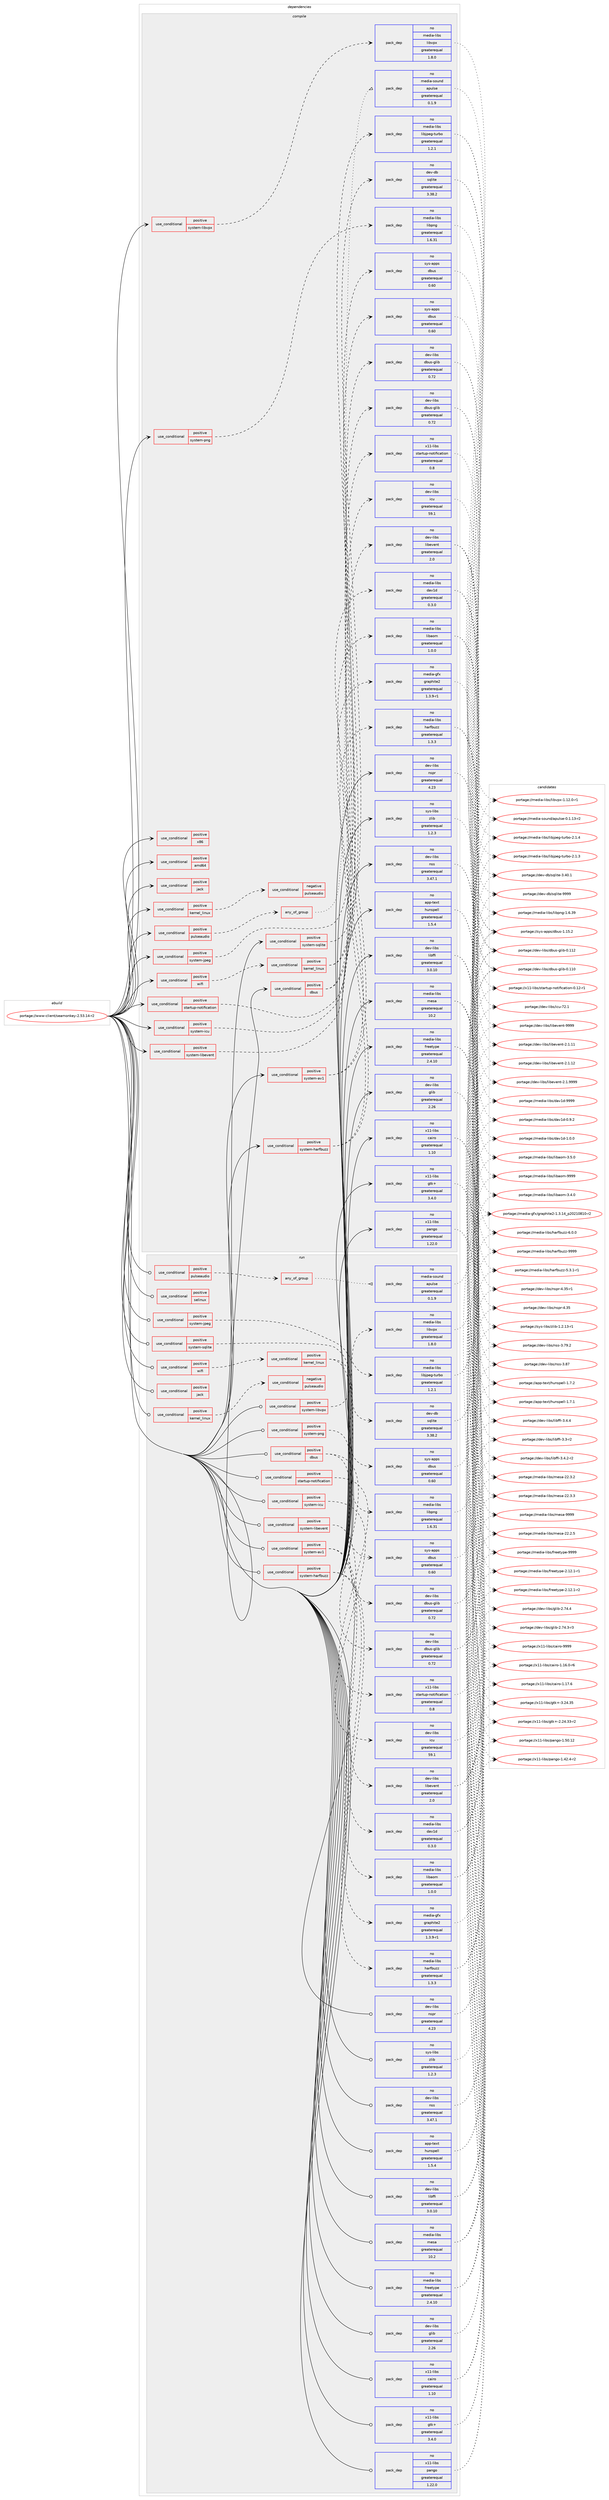 digraph prolog {

# *************
# Graph options
# *************

newrank=true;
concentrate=true;
compound=true;
graph [rankdir=LR,fontname=Helvetica,fontsize=10,ranksep=1.5];#, ranksep=2.5, nodesep=0.2];
edge  [arrowhead=vee];
node  [fontname=Helvetica,fontsize=10];

# **********
# The ebuild
# **********

subgraph cluster_leftcol {
color=gray;
rank=same;
label=<<i>ebuild</i>>;
id [label="portage://www-client/seamonkey-2.53.14-r2", color=red, width=4, href="../www-client/seamonkey-2.53.14-r2.svg"];
}

# ****************
# The dependencies
# ****************

subgraph cluster_midcol {
color=gray;
label=<<i>dependencies</i>>;
subgraph cluster_compile {
fillcolor="#eeeeee";
style=filled;
label=<<i>compile</i>>;
subgraph cond7793 {
dependency12719 [label=<<TABLE BORDER="0" CELLBORDER="1" CELLSPACING="0" CELLPADDING="4"><TR><TD ROWSPAN="3" CELLPADDING="10">use_conditional</TD></TR><TR><TD>positive</TD></TR><TR><TD>amd64</TD></TR></TABLE>>, shape=none, color=red];
# *** BEGIN UNKNOWN DEPENDENCY TYPE (TODO) ***
# dependency12719 -> package_dependency(portage://www-client/seamonkey-2.53.14-r2,install,no,virtual,opengl,none,[,,],[],[])
# *** END UNKNOWN DEPENDENCY TYPE (TODO) ***

}
id:e -> dependency12719:w [weight=20,style="solid",arrowhead="vee"];
subgraph cond7794 {
dependency12720 [label=<<TABLE BORDER="0" CELLBORDER="1" CELLSPACING="0" CELLPADDING="4"><TR><TD ROWSPAN="3" CELLPADDING="10">use_conditional</TD></TR><TR><TD>positive</TD></TR><TR><TD>dbus</TD></TR></TABLE>>, shape=none, color=red];
subgraph pack4771 {
dependency12721 [label=<<TABLE BORDER="0" CELLBORDER="1" CELLSPACING="0" CELLPADDING="4" WIDTH="220"><TR><TD ROWSPAN="6" CELLPADDING="30">pack_dep</TD></TR><TR><TD WIDTH="110">no</TD></TR><TR><TD>dev-libs</TD></TR><TR><TD>dbus-glib</TD></TR><TR><TD>greaterequal</TD></TR><TR><TD>0.72</TD></TR></TABLE>>, shape=none, color=blue];
}
dependency12720:e -> dependency12721:w [weight=20,style="dashed",arrowhead="vee"];
subgraph pack4772 {
dependency12722 [label=<<TABLE BORDER="0" CELLBORDER="1" CELLSPACING="0" CELLPADDING="4" WIDTH="220"><TR><TD ROWSPAN="6" CELLPADDING="30">pack_dep</TD></TR><TR><TD WIDTH="110">no</TD></TR><TR><TD>sys-apps</TD></TR><TR><TD>dbus</TD></TR><TR><TD>greaterequal</TD></TR><TR><TD>0.60</TD></TR></TABLE>>, shape=none, color=blue];
}
dependency12720:e -> dependency12722:w [weight=20,style="dashed",arrowhead="vee"];
}
id:e -> dependency12720:w [weight=20,style="solid",arrowhead="vee"];
subgraph cond7795 {
dependency12723 [label=<<TABLE BORDER="0" CELLBORDER="1" CELLSPACING="0" CELLPADDING="4"><TR><TD ROWSPAN="3" CELLPADDING="10">use_conditional</TD></TR><TR><TD>positive</TD></TR><TR><TD>jack</TD></TR></TABLE>>, shape=none, color=red];
# *** BEGIN UNKNOWN DEPENDENCY TYPE (TODO) ***
# dependency12723 -> package_dependency(portage://www-client/seamonkey-2.53.14-r2,install,no,virtual,jack,none,[,,],[],[])
# *** END UNKNOWN DEPENDENCY TYPE (TODO) ***

}
id:e -> dependency12723:w [weight=20,style="solid",arrowhead="vee"];
subgraph cond7796 {
dependency12724 [label=<<TABLE BORDER="0" CELLBORDER="1" CELLSPACING="0" CELLPADDING="4"><TR><TD ROWSPAN="3" CELLPADDING="10">use_conditional</TD></TR><TR><TD>positive</TD></TR><TR><TD>kernel_linux</TD></TR></TABLE>>, shape=none, color=red];
subgraph cond7797 {
dependency12725 [label=<<TABLE BORDER="0" CELLBORDER="1" CELLSPACING="0" CELLPADDING="4"><TR><TD ROWSPAN="3" CELLPADDING="10">use_conditional</TD></TR><TR><TD>negative</TD></TR><TR><TD>pulseaudio</TD></TR></TABLE>>, shape=none, color=red];
# *** BEGIN UNKNOWN DEPENDENCY TYPE (TODO) ***
# dependency12725 -> package_dependency(portage://www-client/seamonkey-2.53.14-r2,install,no,media-libs,alsa-lib,none,[,,],[],[])
# *** END UNKNOWN DEPENDENCY TYPE (TODO) ***

}
dependency12724:e -> dependency12725:w [weight=20,style="dashed",arrowhead="vee"];
}
id:e -> dependency12724:w [weight=20,style="solid",arrowhead="vee"];
subgraph cond7798 {
dependency12726 [label=<<TABLE BORDER="0" CELLBORDER="1" CELLSPACING="0" CELLPADDING="4"><TR><TD ROWSPAN="3" CELLPADDING="10">use_conditional</TD></TR><TR><TD>positive</TD></TR><TR><TD>pulseaudio</TD></TR></TABLE>>, shape=none, color=red];
subgraph any147 {
dependency12727 [label=<<TABLE BORDER="0" CELLBORDER="1" CELLSPACING="0" CELLPADDING="4"><TR><TD CELLPADDING="10">any_of_group</TD></TR></TABLE>>, shape=none, color=red];# *** BEGIN UNKNOWN DEPENDENCY TYPE (TODO) ***
# dependency12727 -> package_dependency(portage://www-client/seamonkey-2.53.14-r2,install,no,media-sound,pulseaudio,none,[,,],[],[])
# *** END UNKNOWN DEPENDENCY TYPE (TODO) ***

subgraph pack4773 {
dependency12728 [label=<<TABLE BORDER="0" CELLBORDER="1" CELLSPACING="0" CELLPADDING="4" WIDTH="220"><TR><TD ROWSPAN="6" CELLPADDING="30">pack_dep</TD></TR><TR><TD WIDTH="110">no</TD></TR><TR><TD>media-sound</TD></TR><TR><TD>apulse</TD></TR><TR><TD>greaterequal</TD></TR><TR><TD>0.1.9</TD></TR></TABLE>>, shape=none, color=blue];
}
dependency12727:e -> dependency12728:w [weight=20,style="dotted",arrowhead="oinv"];
}
dependency12726:e -> dependency12727:w [weight=20,style="dashed",arrowhead="vee"];
}
id:e -> dependency12726:w [weight=20,style="solid",arrowhead="vee"];
subgraph cond7799 {
dependency12729 [label=<<TABLE BORDER="0" CELLBORDER="1" CELLSPACING="0" CELLPADDING="4"><TR><TD ROWSPAN="3" CELLPADDING="10">use_conditional</TD></TR><TR><TD>positive</TD></TR><TR><TD>startup-notification</TD></TR></TABLE>>, shape=none, color=red];
subgraph pack4774 {
dependency12730 [label=<<TABLE BORDER="0" CELLBORDER="1" CELLSPACING="0" CELLPADDING="4" WIDTH="220"><TR><TD ROWSPAN="6" CELLPADDING="30">pack_dep</TD></TR><TR><TD WIDTH="110">no</TD></TR><TR><TD>x11-libs</TD></TR><TR><TD>startup-notification</TD></TR><TR><TD>greaterequal</TD></TR><TR><TD>0.8</TD></TR></TABLE>>, shape=none, color=blue];
}
dependency12729:e -> dependency12730:w [weight=20,style="dashed",arrowhead="vee"];
}
id:e -> dependency12729:w [weight=20,style="solid",arrowhead="vee"];
subgraph cond7800 {
dependency12731 [label=<<TABLE BORDER="0" CELLBORDER="1" CELLSPACING="0" CELLPADDING="4"><TR><TD ROWSPAN="3" CELLPADDING="10">use_conditional</TD></TR><TR><TD>positive</TD></TR><TR><TD>system-av1</TD></TR></TABLE>>, shape=none, color=red];
subgraph pack4775 {
dependency12732 [label=<<TABLE BORDER="0" CELLBORDER="1" CELLSPACING="0" CELLPADDING="4" WIDTH="220"><TR><TD ROWSPAN="6" CELLPADDING="30">pack_dep</TD></TR><TR><TD WIDTH="110">no</TD></TR><TR><TD>media-libs</TD></TR><TR><TD>dav1d</TD></TR><TR><TD>greaterequal</TD></TR><TR><TD>0.3.0</TD></TR></TABLE>>, shape=none, color=blue];
}
dependency12731:e -> dependency12732:w [weight=20,style="dashed",arrowhead="vee"];
subgraph pack4776 {
dependency12733 [label=<<TABLE BORDER="0" CELLBORDER="1" CELLSPACING="0" CELLPADDING="4" WIDTH="220"><TR><TD ROWSPAN="6" CELLPADDING="30">pack_dep</TD></TR><TR><TD WIDTH="110">no</TD></TR><TR><TD>media-libs</TD></TR><TR><TD>libaom</TD></TR><TR><TD>greaterequal</TD></TR><TR><TD>1.0.0</TD></TR></TABLE>>, shape=none, color=blue];
}
dependency12731:e -> dependency12733:w [weight=20,style="dashed",arrowhead="vee"];
}
id:e -> dependency12731:w [weight=20,style="solid",arrowhead="vee"];
subgraph cond7801 {
dependency12734 [label=<<TABLE BORDER="0" CELLBORDER="1" CELLSPACING="0" CELLPADDING="4"><TR><TD ROWSPAN="3" CELLPADDING="10">use_conditional</TD></TR><TR><TD>positive</TD></TR><TR><TD>system-harfbuzz</TD></TR></TABLE>>, shape=none, color=red];
subgraph pack4777 {
dependency12735 [label=<<TABLE BORDER="0" CELLBORDER="1" CELLSPACING="0" CELLPADDING="4" WIDTH="220"><TR><TD ROWSPAN="6" CELLPADDING="30">pack_dep</TD></TR><TR><TD WIDTH="110">no</TD></TR><TR><TD>media-gfx</TD></TR><TR><TD>graphite2</TD></TR><TR><TD>greaterequal</TD></TR><TR><TD>1.3.9-r1</TD></TR></TABLE>>, shape=none, color=blue];
}
dependency12734:e -> dependency12735:w [weight=20,style="dashed",arrowhead="vee"];
subgraph pack4778 {
dependency12736 [label=<<TABLE BORDER="0" CELLBORDER="1" CELLSPACING="0" CELLPADDING="4" WIDTH="220"><TR><TD ROWSPAN="6" CELLPADDING="30">pack_dep</TD></TR><TR><TD WIDTH="110">no</TD></TR><TR><TD>media-libs</TD></TR><TR><TD>harfbuzz</TD></TR><TR><TD>greaterequal</TD></TR><TR><TD>1.3.3</TD></TR></TABLE>>, shape=none, color=blue];
}
dependency12734:e -> dependency12736:w [weight=20,style="dashed",arrowhead="vee"];
}
id:e -> dependency12734:w [weight=20,style="solid",arrowhead="vee"];
subgraph cond7802 {
dependency12737 [label=<<TABLE BORDER="0" CELLBORDER="1" CELLSPACING="0" CELLPADDING="4"><TR><TD ROWSPAN="3" CELLPADDING="10">use_conditional</TD></TR><TR><TD>positive</TD></TR><TR><TD>system-icu</TD></TR></TABLE>>, shape=none, color=red];
subgraph pack4779 {
dependency12738 [label=<<TABLE BORDER="0" CELLBORDER="1" CELLSPACING="0" CELLPADDING="4" WIDTH="220"><TR><TD ROWSPAN="6" CELLPADDING="30">pack_dep</TD></TR><TR><TD WIDTH="110">no</TD></TR><TR><TD>dev-libs</TD></TR><TR><TD>icu</TD></TR><TR><TD>greaterequal</TD></TR><TR><TD>59.1</TD></TR></TABLE>>, shape=none, color=blue];
}
dependency12737:e -> dependency12738:w [weight=20,style="dashed",arrowhead="vee"];
}
id:e -> dependency12737:w [weight=20,style="solid",arrowhead="vee"];
subgraph cond7803 {
dependency12739 [label=<<TABLE BORDER="0" CELLBORDER="1" CELLSPACING="0" CELLPADDING="4"><TR><TD ROWSPAN="3" CELLPADDING="10">use_conditional</TD></TR><TR><TD>positive</TD></TR><TR><TD>system-jpeg</TD></TR></TABLE>>, shape=none, color=red];
subgraph pack4780 {
dependency12740 [label=<<TABLE BORDER="0" CELLBORDER="1" CELLSPACING="0" CELLPADDING="4" WIDTH="220"><TR><TD ROWSPAN="6" CELLPADDING="30">pack_dep</TD></TR><TR><TD WIDTH="110">no</TD></TR><TR><TD>media-libs</TD></TR><TR><TD>libjpeg-turbo</TD></TR><TR><TD>greaterequal</TD></TR><TR><TD>1.2.1</TD></TR></TABLE>>, shape=none, color=blue];
}
dependency12739:e -> dependency12740:w [weight=20,style="dashed",arrowhead="vee"];
}
id:e -> dependency12739:w [weight=20,style="solid",arrowhead="vee"];
subgraph cond7804 {
dependency12741 [label=<<TABLE BORDER="0" CELLBORDER="1" CELLSPACING="0" CELLPADDING="4"><TR><TD ROWSPAN="3" CELLPADDING="10">use_conditional</TD></TR><TR><TD>positive</TD></TR><TR><TD>system-libevent</TD></TR></TABLE>>, shape=none, color=red];
subgraph pack4781 {
dependency12742 [label=<<TABLE BORDER="0" CELLBORDER="1" CELLSPACING="0" CELLPADDING="4" WIDTH="220"><TR><TD ROWSPAN="6" CELLPADDING="30">pack_dep</TD></TR><TR><TD WIDTH="110">no</TD></TR><TR><TD>dev-libs</TD></TR><TR><TD>libevent</TD></TR><TR><TD>greaterequal</TD></TR><TR><TD>2.0</TD></TR></TABLE>>, shape=none, color=blue];
}
dependency12741:e -> dependency12742:w [weight=20,style="dashed",arrowhead="vee"];
}
id:e -> dependency12741:w [weight=20,style="solid",arrowhead="vee"];
subgraph cond7805 {
dependency12743 [label=<<TABLE BORDER="0" CELLBORDER="1" CELLSPACING="0" CELLPADDING="4"><TR><TD ROWSPAN="3" CELLPADDING="10">use_conditional</TD></TR><TR><TD>positive</TD></TR><TR><TD>system-libvpx</TD></TR></TABLE>>, shape=none, color=red];
subgraph pack4782 {
dependency12744 [label=<<TABLE BORDER="0" CELLBORDER="1" CELLSPACING="0" CELLPADDING="4" WIDTH="220"><TR><TD ROWSPAN="6" CELLPADDING="30">pack_dep</TD></TR><TR><TD WIDTH="110">no</TD></TR><TR><TD>media-libs</TD></TR><TR><TD>libvpx</TD></TR><TR><TD>greaterequal</TD></TR><TR><TD>1.8.0</TD></TR></TABLE>>, shape=none, color=blue];
}
dependency12743:e -> dependency12744:w [weight=20,style="dashed",arrowhead="vee"];
}
id:e -> dependency12743:w [weight=20,style="solid",arrowhead="vee"];
subgraph cond7806 {
dependency12745 [label=<<TABLE BORDER="0" CELLBORDER="1" CELLSPACING="0" CELLPADDING="4"><TR><TD ROWSPAN="3" CELLPADDING="10">use_conditional</TD></TR><TR><TD>positive</TD></TR><TR><TD>system-png</TD></TR></TABLE>>, shape=none, color=red];
subgraph pack4783 {
dependency12746 [label=<<TABLE BORDER="0" CELLBORDER="1" CELLSPACING="0" CELLPADDING="4" WIDTH="220"><TR><TD ROWSPAN="6" CELLPADDING="30">pack_dep</TD></TR><TR><TD WIDTH="110">no</TD></TR><TR><TD>media-libs</TD></TR><TR><TD>libpng</TD></TR><TR><TD>greaterequal</TD></TR><TR><TD>1.6.31</TD></TR></TABLE>>, shape=none, color=blue];
}
dependency12745:e -> dependency12746:w [weight=20,style="dashed",arrowhead="vee"];
}
id:e -> dependency12745:w [weight=20,style="solid",arrowhead="vee"];
subgraph cond7807 {
dependency12747 [label=<<TABLE BORDER="0" CELLBORDER="1" CELLSPACING="0" CELLPADDING="4"><TR><TD ROWSPAN="3" CELLPADDING="10">use_conditional</TD></TR><TR><TD>positive</TD></TR><TR><TD>system-sqlite</TD></TR></TABLE>>, shape=none, color=red];
subgraph pack4784 {
dependency12748 [label=<<TABLE BORDER="0" CELLBORDER="1" CELLSPACING="0" CELLPADDING="4" WIDTH="220"><TR><TD ROWSPAN="6" CELLPADDING="30">pack_dep</TD></TR><TR><TD WIDTH="110">no</TD></TR><TR><TD>dev-db</TD></TR><TR><TD>sqlite</TD></TR><TR><TD>greaterequal</TD></TR><TR><TD>3.38.2</TD></TR></TABLE>>, shape=none, color=blue];
}
dependency12747:e -> dependency12748:w [weight=20,style="dashed",arrowhead="vee"];
}
id:e -> dependency12747:w [weight=20,style="solid",arrowhead="vee"];
subgraph cond7808 {
dependency12749 [label=<<TABLE BORDER="0" CELLBORDER="1" CELLSPACING="0" CELLPADDING="4"><TR><TD ROWSPAN="3" CELLPADDING="10">use_conditional</TD></TR><TR><TD>positive</TD></TR><TR><TD>wifi</TD></TR></TABLE>>, shape=none, color=red];
subgraph cond7809 {
dependency12750 [label=<<TABLE BORDER="0" CELLBORDER="1" CELLSPACING="0" CELLPADDING="4"><TR><TD ROWSPAN="3" CELLPADDING="10">use_conditional</TD></TR><TR><TD>positive</TD></TR><TR><TD>kernel_linux</TD></TR></TABLE>>, shape=none, color=red];
subgraph pack4785 {
dependency12751 [label=<<TABLE BORDER="0" CELLBORDER="1" CELLSPACING="0" CELLPADDING="4" WIDTH="220"><TR><TD ROWSPAN="6" CELLPADDING="30">pack_dep</TD></TR><TR><TD WIDTH="110">no</TD></TR><TR><TD>dev-libs</TD></TR><TR><TD>dbus-glib</TD></TR><TR><TD>greaterequal</TD></TR><TR><TD>0.72</TD></TR></TABLE>>, shape=none, color=blue];
}
dependency12750:e -> dependency12751:w [weight=20,style="dashed",arrowhead="vee"];
# *** BEGIN UNKNOWN DEPENDENCY TYPE (TODO) ***
# dependency12750 -> package_dependency(portage://www-client/seamonkey-2.53.14-r2,install,no,net-misc,networkmanager,none,[,,],[],[])
# *** END UNKNOWN DEPENDENCY TYPE (TODO) ***

subgraph pack4786 {
dependency12752 [label=<<TABLE BORDER="0" CELLBORDER="1" CELLSPACING="0" CELLPADDING="4" WIDTH="220"><TR><TD ROWSPAN="6" CELLPADDING="30">pack_dep</TD></TR><TR><TD WIDTH="110">no</TD></TR><TR><TD>sys-apps</TD></TR><TR><TD>dbus</TD></TR><TR><TD>greaterequal</TD></TR><TR><TD>0.60</TD></TR></TABLE>>, shape=none, color=blue];
}
dependency12750:e -> dependency12752:w [weight=20,style="dashed",arrowhead="vee"];
}
dependency12749:e -> dependency12750:w [weight=20,style="dashed",arrowhead="vee"];
}
id:e -> dependency12749:w [weight=20,style="solid",arrowhead="vee"];
subgraph cond7810 {
dependency12753 [label=<<TABLE BORDER="0" CELLBORDER="1" CELLSPACING="0" CELLPADDING="4"><TR><TD ROWSPAN="3" CELLPADDING="10">use_conditional</TD></TR><TR><TD>positive</TD></TR><TR><TD>x86</TD></TR></TABLE>>, shape=none, color=red];
# *** BEGIN UNKNOWN DEPENDENCY TYPE (TODO) ***
# dependency12753 -> package_dependency(portage://www-client/seamonkey-2.53.14-r2,install,no,virtual,opengl,none,[,,],[],[])
# *** END UNKNOWN DEPENDENCY TYPE (TODO) ***

}
id:e -> dependency12753:w [weight=20,style="solid",arrowhead="vee"];
# *** BEGIN UNKNOWN DEPENDENCY TYPE (TODO) ***
# id -> package_dependency(portage://www-client/seamonkey-2.53.14-r2,install,no,app-arch,bzip2,none,[,,],[],[])
# *** END UNKNOWN DEPENDENCY TYPE (TODO) ***

subgraph pack4787 {
dependency12754 [label=<<TABLE BORDER="0" CELLBORDER="1" CELLSPACING="0" CELLPADDING="4" WIDTH="220"><TR><TD ROWSPAN="6" CELLPADDING="30">pack_dep</TD></TR><TR><TD WIDTH="110">no</TD></TR><TR><TD>app-text</TD></TR><TR><TD>hunspell</TD></TR><TR><TD>greaterequal</TD></TR><TR><TD>1.5.4</TD></TR></TABLE>>, shape=none, color=blue];
}
id:e -> dependency12754:w [weight=20,style="solid",arrowhead="vee"];
# *** BEGIN UNKNOWN DEPENDENCY TYPE (TODO) ***
# id -> package_dependency(portage://www-client/seamonkey-2.53.14-r2,install,no,dev-libs,atk,none,[,,],[],[])
# *** END UNKNOWN DEPENDENCY TYPE (TODO) ***

subgraph pack4788 {
dependency12755 [label=<<TABLE BORDER="0" CELLBORDER="1" CELLSPACING="0" CELLPADDING="4" WIDTH="220"><TR><TD ROWSPAN="6" CELLPADDING="30">pack_dep</TD></TR><TR><TD WIDTH="110">no</TD></TR><TR><TD>dev-libs</TD></TR><TR><TD>glib</TD></TR><TR><TD>greaterequal</TD></TR><TR><TD>2.26</TD></TR></TABLE>>, shape=none, color=blue];
}
id:e -> dependency12755:w [weight=20,style="solid",arrowhead="vee"];
subgraph pack4789 {
dependency12756 [label=<<TABLE BORDER="0" CELLBORDER="1" CELLSPACING="0" CELLPADDING="4" WIDTH="220"><TR><TD ROWSPAN="6" CELLPADDING="30">pack_dep</TD></TR><TR><TD WIDTH="110">no</TD></TR><TR><TD>dev-libs</TD></TR><TR><TD>libffi</TD></TR><TR><TD>greaterequal</TD></TR><TR><TD>3.0.10</TD></TR></TABLE>>, shape=none, color=blue];
}
id:e -> dependency12756:w [weight=20,style="solid",arrowhead="vee"];
subgraph pack4790 {
dependency12757 [label=<<TABLE BORDER="0" CELLBORDER="1" CELLSPACING="0" CELLPADDING="4" WIDTH="220"><TR><TD ROWSPAN="6" CELLPADDING="30">pack_dep</TD></TR><TR><TD WIDTH="110">no</TD></TR><TR><TD>dev-libs</TD></TR><TR><TD>nspr</TD></TR><TR><TD>greaterequal</TD></TR><TR><TD>4.23</TD></TR></TABLE>>, shape=none, color=blue];
}
id:e -> dependency12757:w [weight=20,style="solid",arrowhead="vee"];
subgraph pack4791 {
dependency12758 [label=<<TABLE BORDER="0" CELLBORDER="1" CELLSPACING="0" CELLPADDING="4" WIDTH="220"><TR><TD ROWSPAN="6" CELLPADDING="30">pack_dep</TD></TR><TR><TD WIDTH="110">no</TD></TR><TR><TD>dev-libs</TD></TR><TR><TD>nss</TD></TR><TR><TD>greaterequal</TD></TR><TR><TD>3.47.1</TD></TR></TABLE>>, shape=none, color=blue];
}
id:e -> dependency12758:w [weight=20,style="solid",arrowhead="vee"];
# *** BEGIN UNKNOWN DEPENDENCY TYPE (TODO) ***
# id -> package_dependency(portage://www-client/seamonkey-2.53.14-r2,install,no,media-libs,fontconfig,none,[,,],[],[])
# *** END UNKNOWN DEPENDENCY TYPE (TODO) ***

subgraph pack4792 {
dependency12759 [label=<<TABLE BORDER="0" CELLBORDER="1" CELLSPACING="0" CELLPADDING="4" WIDTH="220"><TR><TD ROWSPAN="6" CELLPADDING="30">pack_dep</TD></TR><TR><TD WIDTH="110">no</TD></TR><TR><TD>media-libs</TD></TR><TR><TD>freetype</TD></TR><TR><TD>greaterequal</TD></TR><TR><TD>2.4.10</TD></TR></TABLE>>, shape=none, color=blue];
}
id:e -> dependency12759:w [weight=20,style="solid",arrowhead="vee"];
subgraph pack4793 {
dependency12760 [label=<<TABLE BORDER="0" CELLBORDER="1" CELLSPACING="0" CELLPADDING="4" WIDTH="220"><TR><TD ROWSPAN="6" CELLPADDING="30">pack_dep</TD></TR><TR><TD WIDTH="110">no</TD></TR><TR><TD>media-libs</TD></TR><TR><TD>mesa</TD></TR><TR><TD>greaterequal</TD></TR><TR><TD>10.2</TD></TR></TABLE>>, shape=none, color=blue];
}
id:e -> dependency12760:w [weight=20,style="solid",arrowhead="vee"];
# *** BEGIN UNKNOWN DEPENDENCY TYPE (TODO) ***
# id -> package_dependency(portage://www-client/seamonkey-2.53.14-r2,install,no,media-video,ffmpeg,none,[,,],[],[])
# *** END UNKNOWN DEPENDENCY TYPE (TODO) ***

subgraph pack4794 {
dependency12761 [label=<<TABLE BORDER="0" CELLBORDER="1" CELLSPACING="0" CELLPADDING="4" WIDTH="220"><TR><TD ROWSPAN="6" CELLPADDING="30">pack_dep</TD></TR><TR><TD WIDTH="110">no</TD></TR><TR><TD>sys-libs</TD></TR><TR><TD>zlib</TD></TR><TR><TD>greaterequal</TD></TR><TR><TD>1.2.3</TD></TR></TABLE>>, shape=none, color=blue];
}
id:e -> dependency12761:w [weight=20,style="solid",arrowhead="vee"];
# *** BEGIN UNKNOWN DEPENDENCY TYPE (TODO) ***
# id -> package_dependency(portage://www-client/seamonkey-2.53.14-r2,install,no,virtual,freedesktop-icon-theme,none,[,,],[],[])
# *** END UNKNOWN DEPENDENCY TYPE (TODO) ***

subgraph pack4795 {
dependency12762 [label=<<TABLE BORDER="0" CELLBORDER="1" CELLSPACING="0" CELLPADDING="4" WIDTH="220"><TR><TD ROWSPAN="6" CELLPADDING="30">pack_dep</TD></TR><TR><TD WIDTH="110">no</TD></TR><TR><TD>x11-libs</TD></TR><TR><TD>cairo</TD></TR><TR><TD>greaterequal</TD></TR><TR><TD>1.10</TD></TR></TABLE>>, shape=none, color=blue];
}
id:e -> dependency12762:w [weight=20,style="solid",arrowhead="vee"];
# *** BEGIN UNKNOWN DEPENDENCY TYPE (TODO) ***
# id -> package_dependency(portage://www-client/seamonkey-2.53.14-r2,install,no,x11-libs,gdk-pixbuf,none,[,,],[],[])
# *** END UNKNOWN DEPENDENCY TYPE (TODO) ***

subgraph pack4796 {
dependency12763 [label=<<TABLE BORDER="0" CELLBORDER="1" CELLSPACING="0" CELLPADDING="4" WIDTH="220"><TR><TD ROWSPAN="6" CELLPADDING="30">pack_dep</TD></TR><TR><TD WIDTH="110">no</TD></TR><TR><TD>x11-libs</TD></TR><TR><TD>gtk+</TD></TR><TR><TD>greaterequal</TD></TR><TR><TD>3.4.0</TD></TR></TABLE>>, shape=none, color=blue];
}
id:e -> dependency12763:w [weight=20,style="solid",arrowhead="vee"];
# *** BEGIN UNKNOWN DEPENDENCY TYPE (TODO) ***
# id -> package_dependency(portage://www-client/seamonkey-2.53.14-r2,install,no,x11-libs,libX11,none,[,,],[],[])
# *** END UNKNOWN DEPENDENCY TYPE (TODO) ***

# *** BEGIN UNKNOWN DEPENDENCY TYPE (TODO) ***
# id -> package_dependency(portage://www-client/seamonkey-2.53.14-r2,install,no,x11-libs,libXcomposite,none,[,,],[],[])
# *** END UNKNOWN DEPENDENCY TYPE (TODO) ***

# *** BEGIN UNKNOWN DEPENDENCY TYPE (TODO) ***
# id -> package_dependency(portage://www-client/seamonkey-2.53.14-r2,install,no,x11-libs,libXdamage,none,[,,],[],[])
# *** END UNKNOWN DEPENDENCY TYPE (TODO) ***

# *** BEGIN UNKNOWN DEPENDENCY TYPE (TODO) ***
# id -> package_dependency(portage://www-client/seamonkey-2.53.14-r2,install,no,x11-libs,libXext,none,[,,],[],[])
# *** END UNKNOWN DEPENDENCY TYPE (TODO) ***

# *** BEGIN UNKNOWN DEPENDENCY TYPE (TODO) ***
# id -> package_dependency(portage://www-client/seamonkey-2.53.14-r2,install,no,x11-libs,libXfixes,none,[,,],[],[])
# *** END UNKNOWN DEPENDENCY TYPE (TODO) ***

# *** BEGIN UNKNOWN DEPENDENCY TYPE (TODO) ***
# id -> package_dependency(portage://www-client/seamonkey-2.53.14-r2,install,no,x11-libs,libXrender,none,[,,],[],[])
# *** END UNKNOWN DEPENDENCY TYPE (TODO) ***

# *** BEGIN UNKNOWN DEPENDENCY TYPE (TODO) ***
# id -> package_dependency(portage://www-client/seamonkey-2.53.14-r2,install,no,x11-libs,libXt,none,[,,],[],[])
# *** END UNKNOWN DEPENDENCY TYPE (TODO) ***

# *** BEGIN UNKNOWN DEPENDENCY TYPE (TODO) ***
# id -> package_dependency(portage://www-client/seamonkey-2.53.14-r2,install,no,x11-libs,libxcb,none,[,,],any_same_slot,[])
# *** END UNKNOWN DEPENDENCY TYPE (TODO) ***

subgraph pack4797 {
dependency12764 [label=<<TABLE BORDER="0" CELLBORDER="1" CELLSPACING="0" CELLPADDING="4" WIDTH="220"><TR><TD ROWSPAN="6" CELLPADDING="30">pack_dep</TD></TR><TR><TD WIDTH="110">no</TD></TR><TR><TD>x11-libs</TD></TR><TR><TD>pango</TD></TR><TR><TD>greaterequal</TD></TR><TR><TD>1.22.0</TD></TR></TABLE>>, shape=none, color=blue];
}
id:e -> dependency12764:w [weight=20,style="solid",arrowhead="vee"];
# *** BEGIN UNKNOWN DEPENDENCY TYPE (TODO) ***
# id -> package_dependency(portage://www-client/seamonkey-2.53.14-r2,install,no,x11-libs,pixman,none,[,,],[],[])
# *** END UNKNOWN DEPENDENCY TYPE (TODO) ***

}
subgraph cluster_compileandrun {
fillcolor="#eeeeee";
style=filled;
label=<<i>compile and run</i>>;
}
subgraph cluster_run {
fillcolor="#eeeeee";
style=filled;
label=<<i>run</i>>;
subgraph cond7811 {
dependency12765 [label=<<TABLE BORDER="0" CELLBORDER="1" CELLSPACING="0" CELLPADDING="4"><TR><TD ROWSPAN="3" CELLPADDING="10">use_conditional</TD></TR><TR><TD>positive</TD></TR><TR><TD>dbus</TD></TR></TABLE>>, shape=none, color=red];
subgraph pack4798 {
dependency12766 [label=<<TABLE BORDER="0" CELLBORDER="1" CELLSPACING="0" CELLPADDING="4" WIDTH="220"><TR><TD ROWSPAN="6" CELLPADDING="30">pack_dep</TD></TR><TR><TD WIDTH="110">no</TD></TR><TR><TD>dev-libs</TD></TR><TR><TD>dbus-glib</TD></TR><TR><TD>greaterequal</TD></TR><TR><TD>0.72</TD></TR></TABLE>>, shape=none, color=blue];
}
dependency12765:e -> dependency12766:w [weight=20,style="dashed",arrowhead="vee"];
subgraph pack4799 {
dependency12767 [label=<<TABLE BORDER="0" CELLBORDER="1" CELLSPACING="0" CELLPADDING="4" WIDTH="220"><TR><TD ROWSPAN="6" CELLPADDING="30">pack_dep</TD></TR><TR><TD WIDTH="110">no</TD></TR><TR><TD>sys-apps</TD></TR><TR><TD>dbus</TD></TR><TR><TD>greaterequal</TD></TR><TR><TD>0.60</TD></TR></TABLE>>, shape=none, color=blue];
}
dependency12765:e -> dependency12767:w [weight=20,style="dashed",arrowhead="vee"];
}
id:e -> dependency12765:w [weight=20,style="solid",arrowhead="odot"];
subgraph cond7812 {
dependency12768 [label=<<TABLE BORDER="0" CELLBORDER="1" CELLSPACING="0" CELLPADDING="4"><TR><TD ROWSPAN="3" CELLPADDING="10">use_conditional</TD></TR><TR><TD>positive</TD></TR><TR><TD>jack</TD></TR></TABLE>>, shape=none, color=red];
# *** BEGIN UNKNOWN DEPENDENCY TYPE (TODO) ***
# dependency12768 -> package_dependency(portage://www-client/seamonkey-2.53.14-r2,run,no,virtual,jack,none,[,,],[],[])
# *** END UNKNOWN DEPENDENCY TYPE (TODO) ***

}
id:e -> dependency12768:w [weight=20,style="solid",arrowhead="odot"];
subgraph cond7813 {
dependency12769 [label=<<TABLE BORDER="0" CELLBORDER="1" CELLSPACING="0" CELLPADDING="4"><TR><TD ROWSPAN="3" CELLPADDING="10">use_conditional</TD></TR><TR><TD>positive</TD></TR><TR><TD>kernel_linux</TD></TR></TABLE>>, shape=none, color=red];
subgraph cond7814 {
dependency12770 [label=<<TABLE BORDER="0" CELLBORDER="1" CELLSPACING="0" CELLPADDING="4"><TR><TD ROWSPAN="3" CELLPADDING="10">use_conditional</TD></TR><TR><TD>negative</TD></TR><TR><TD>pulseaudio</TD></TR></TABLE>>, shape=none, color=red];
# *** BEGIN UNKNOWN DEPENDENCY TYPE (TODO) ***
# dependency12770 -> package_dependency(portage://www-client/seamonkey-2.53.14-r2,run,no,media-libs,alsa-lib,none,[,,],[],[])
# *** END UNKNOWN DEPENDENCY TYPE (TODO) ***

}
dependency12769:e -> dependency12770:w [weight=20,style="dashed",arrowhead="vee"];
}
id:e -> dependency12769:w [weight=20,style="solid",arrowhead="odot"];
subgraph cond7815 {
dependency12771 [label=<<TABLE BORDER="0" CELLBORDER="1" CELLSPACING="0" CELLPADDING="4"><TR><TD ROWSPAN="3" CELLPADDING="10">use_conditional</TD></TR><TR><TD>positive</TD></TR><TR><TD>pulseaudio</TD></TR></TABLE>>, shape=none, color=red];
subgraph any148 {
dependency12772 [label=<<TABLE BORDER="0" CELLBORDER="1" CELLSPACING="0" CELLPADDING="4"><TR><TD CELLPADDING="10">any_of_group</TD></TR></TABLE>>, shape=none, color=red];# *** BEGIN UNKNOWN DEPENDENCY TYPE (TODO) ***
# dependency12772 -> package_dependency(portage://www-client/seamonkey-2.53.14-r2,run,no,media-sound,pulseaudio,none,[,,],[],[])
# *** END UNKNOWN DEPENDENCY TYPE (TODO) ***

subgraph pack4800 {
dependency12773 [label=<<TABLE BORDER="0" CELLBORDER="1" CELLSPACING="0" CELLPADDING="4" WIDTH="220"><TR><TD ROWSPAN="6" CELLPADDING="30">pack_dep</TD></TR><TR><TD WIDTH="110">no</TD></TR><TR><TD>media-sound</TD></TR><TR><TD>apulse</TD></TR><TR><TD>greaterequal</TD></TR><TR><TD>0.1.9</TD></TR></TABLE>>, shape=none, color=blue];
}
dependency12772:e -> dependency12773:w [weight=20,style="dotted",arrowhead="oinv"];
}
dependency12771:e -> dependency12772:w [weight=20,style="dashed",arrowhead="vee"];
}
id:e -> dependency12771:w [weight=20,style="solid",arrowhead="odot"];
subgraph cond7816 {
dependency12774 [label=<<TABLE BORDER="0" CELLBORDER="1" CELLSPACING="0" CELLPADDING="4"><TR><TD ROWSPAN="3" CELLPADDING="10">use_conditional</TD></TR><TR><TD>positive</TD></TR><TR><TD>selinux</TD></TR></TABLE>>, shape=none, color=red];
# *** BEGIN UNKNOWN DEPENDENCY TYPE (TODO) ***
# dependency12774 -> package_dependency(portage://www-client/seamonkey-2.53.14-r2,run,no,sec-policy,selinux-mozilla,none,[,,],[],[])
# *** END UNKNOWN DEPENDENCY TYPE (TODO) ***

}
id:e -> dependency12774:w [weight=20,style="solid",arrowhead="odot"];
subgraph cond7817 {
dependency12775 [label=<<TABLE BORDER="0" CELLBORDER="1" CELLSPACING="0" CELLPADDING="4"><TR><TD ROWSPAN="3" CELLPADDING="10">use_conditional</TD></TR><TR><TD>positive</TD></TR><TR><TD>startup-notification</TD></TR></TABLE>>, shape=none, color=red];
subgraph pack4801 {
dependency12776 [label=<<TABLE BORDER="0" CELLBORDER="1" CELLSPACING="0" CELLPADDING="4" WIDTH="220"><TR><TD ROWSPAN="6" CELLPADDING="30">pack_dep</TD></TR><TR><TD WIDTH="110">no</TD></TR><TR><TD>x11-libs</TD></TR><TR><TD>startup-notification</TD></TR><TR><TD>greaterequal</TD></TR><TR><TD>0.8</TD></TR></TABLE>>, shape=none, color=blue];
}
dependency12775:e -> dependency12776:w [weight=20,style="dashed",arrowhead="vee"];
}
id:e -> dependency12775:w [weight=20,style="solid",arrowhead="odot"];
subgraph cond7818 {
dependency12777 [label=<<TABLE BORDER="0" CELLBORDER="1" CELLSPACING="0" CELLPADDING="4"><TR><TD ROWSPAN="3" CELLPADDING="10">use_conditional</TD></TR><TR><TD>positive</TD></TR><TR><TD>system-av1</TD></TR></TABLE>>, shape=none, color=red];
subgraph pack4802 {
dependency12778 [label=<<TABLE BORDER="0" CELLBORDER="1" CELLSPACING="0" CELLPADDING="4" WIDTH="220"><TR><TD ROWSPAN="6" CELLPADDING="30">pack_dep</TD></TR><TR><TD WIDTH="110">no</TD></TR><TR><TD>media-libs</TD></TR><TR><TD>dav1d</TD></TR><TR><TD>greaterequal</TD></TR><TR><TD>0.3.0</TD></TR></TABLE>>, shape=none, color=blue];
}
dependency12777:e -> dependency12778:w [weight=20,style="dashed",arrowhead="vee"];
subgraph pack4803 {
dependency12779 [label=<<TABLE BORDER="0" CELLBORDER="1" CELLSPACING="0" CELLPADDING="4" WIDTH="220"><TR><TD ROWSPAN="6" CELLPADDING="30">pack_dep</TD></TR><TR><TD WIDTH="110">no</TD></TR><TR><TD>media-libs</TD></TR><TR><TD>libaom</TD></TR><TR><TD>greaterequal</TD></TR><TR><TD>1.0.0</TD></TR></TABLE>>, shape=none, color=blue];
}
dependency12777:e -> dependency12779:w [weight=20,style="dashed",arrowhead="vee"];
}
id:e -> dependency12777:w [weight=20,style="solid",arrowhead="odot"];
subgraph cond7819 {
dependency12780 [label=<<TABLE BORDER="0" CELLBORDER="1" CELLSPACING="0" CELLPADDING="4"><TR><TD ROWSPAN="3" CELLPADDING="10">use_conditional</TD></TR><TR><TD>positive</TD></TR><TR><TD>system-harfbuzz</TD></TR></TABLE>>, shape=none, color=red];
subgraph pack4804 {
dependency12781 [label=<<TABLE BORDER="0" CELLBORDER="1" CELLSPACING="0" CELLPADDING="4" WIDTH="220"><TR><TD ROWSPAN="6" CELLPADDING="30">pack_dep</TD></TR><TR><TD WIDTH="110">no</TD></TR><TR><TD>media-gfx</TD></TR><TR><TD>graphite2</TD></TR><TR><TD>greaterequal</TD></TR><TR><TD>1.3.9-r1</TD></TR></TABLE>>, shape=none, color=blue];
}
dependency12780:e -> dependency12781:w [weight=20,style="dashed",arrowhead="vee"];
subgraph pack4805 {
dependency12782 [label=<<TABLE BORDER="0" CELLBORDER="1" CELLSPACING="0" CELLPADDING="4" WIDTH="220"><TR><TD ROWSPAN="6" CELLPADDING="30">pack_dep</TD></TR><TR><TD WIDTH="110">no</TD></TR><TR><TD>media-libs</TD></TR><TR><TD>harfbuzz</TD></TR><TR><TD>greaterequal</TD></TR><TR><TD>1.3.3</TD></TR></TABLE>>, shape=none, color=blue];
}
dependency12780:e -> dependency12782:w [weight=20,style="dashed",arrowhead="vee"];
}
id:e -> dependency12780:w [weight=20,style="solid",arrowhead="odot"];
subgraph cond7820 {
dependency12783 [label=<<TABLE BORDER="0" CELLBORDER="1" CELLSPACING="0" CELLPADDING="4"><TR><TD ROWSPAN="3" CELLPADDING="10">use_conditional</TD></TR><TR><TD>positive</TD></TR><TR><TD>system-icu</TD></TR></TABLE>>, shape=none, color=red];
subgraph pack4806 {
dependency12784 [label=<<TABLE BORDER="0" CELLBORDER="1" CELLSPACING="0" CELLPADDING="4" WIDTH="220"><TR><TD ROWSPAN="6" CELLPADDING="30">pack_dep</TD></TR><TR><TD WIDTH="110">no</TD></TR><TR><TD>dev-libs</TD></TR><TR><TD>icu</TD></TR><TR><TD>greaterequal</TD></TR><TR><TD>59.1</TD></TR></TABLE>>, shape=none, color=blue];
}
dependency12783:e -> dependency12784:w [weight=20,style="dashed",arrowhead="vee"];
}
id:e -> dependency12783:w [weight=20,style="solid",arrowhead="odot"];
subgraph cond7821 {
dependency12785 [label=<<TABLE BORDER="0" CELLBORDER="1" CELLSPACING="0" CELLPADDING="4"><TR><TD ROWSPAN="3" CELLPADDING="10">use_conditional</TD></TR><TR><TD>positive</TD></TR><TR><TD>system-jpeg</TD></TR></TABLE>>, shape=none, color=red];
subgraph pack4807 {
dependency12786 [label=<<TABLE BORDER="0" CELLBORDER="1" CELLSPACING="0" CELLPADDING="4" WIDTH="220"><TR><TD ROWSPAN="6" CELLPADDING="30">pack_dep</TD></TR><TR><TD WIDTH="110">no</TD></TR><TR><TD>media-libs</TD></TR><TR><TD>libjpeg-turbo</TD></TR><TR><TD>greaterequal</TD></TR><TR><TD>1.2.1</TD></TR></TABLE>>, shape=none, color=blue];
}
dependency12785:e -> dependency12786:w [weight=20,style="dashed",arrowhead="vee"];
}
id:e -> dependency12785:w [weight=20,style="solid",arrowhead="odot"];
subgraph cond7822 {
dependency12787 [label=<<TABLE BORDER="0" CELLBORDER="1" CELLSPACING="0" CELLPADDING="4"><TR><TD ROWSPAN="3" CELLPADDING="10">use_conditional</TD></TR><TR><TD>positive</TD></TR><TR><TD>system-libevent</TD></TR></TABLE>>, shape=none, color=red];
subgraph pack4808 {
dependency12788 [label=<<TABLE BORDER="0" CELLBORDER="1" CELLSPACING="0" CELLPADDING="4" WIDTH="220"><TR><TD ROWSPAN="6" CELLPADDING="30">pack_dep</TD></TR><TR><TD WIDTH="110">no</TD></TR><TR><TD>dev-libs</TD></TR><TR><TD>libevent</TD></TR><TR><TD>greaterequal</TD></TR><TR><TD>2.0</TD></TR></TABLE>>, shape=none, color=blue];
}
dependency12787:e -> dependency12788:w [weight=20,style="dashed",arrowhead="vee"];
}
id:e -> dependency12787:w [weight=20,style="solid",arrowhead="odot"];
subgraph cond7823 {
dependency12789 [label=<<TABLE BORDER="0" CELLBORDER="1" CELLSPACING="0" CELLPADDING="4"><TR><TD ROWSPAN="3" CELLPADDING="10">use_conditional</TD></TR><TR><TD>positive</TD></TR><TR><TD>system-libvpx</TD></TR></TABLE>>, shape=none, color=red];
subgraph pack4809 {
dependency12790 [label=<<TABLE BORDER="0" CELLBORDER="1" CELLSPACING="0" CELLPADDING="4" WIDTH="220"><TR><TD ROWSPAN="6" CELLPADDING="30">pack_dep</TD></TR><TR><TD WIDTH="110">no</TD></TR><TR><TD>media-libs</TD></TR><TR><TD>libvpx</TD></TR><TR><TD>greaterequal</TD></TR><TR><TD>1.8.0</TD></TR></TABLE>>, shape=none, color=blue];
}
dependency12789:e -> dependency12790:w [weight=20,style="dashed",arrowhead="vee"];
}
id:e -> dependency12789:w [weight=20,style="solid",arrowhead="odot"];
subgraph cond7824 {
dependency12791 [label=<<TABLE BORDER="0" CELLBORDER="1" CELLSPACING="0" CELLPADDING="4"><TR><TD ROWSPAN="3" CELLPADDING="10">use_conditional</TD></TR><TR><TD>positive</TD></TR><TR><TD>system-png</TD></TR></TABLE>>, shape=none, color=red];
subgraph pack4810 {
dependency12792 [label=<<TABLE BORDER="0" CELLBORDER="1" CELLSPACING="0" CELLPADDING="4" WIDTH="220"><TR><TD ROWSPAN="6" CELLPADDING="30">pack_dep</TD></TR><TR><TD WIDTH="110">no</TD></TR><TR><TD>media-libs</TD></TR><TR><TD>libpng</TD></TR><TR><TD>greaterequal</TD></TR><TR><TD>1.6.31</TD></TR></TABLE>>, shape=none, color=blue];
}
dependency12791:e -> dependency12792:w [weight=20,style="dashed",arrowhead="vee"];
}
id:e -> dependency12791:w [weight=20,style="solid",arrowhead="odot"];
subgraph cond7825 {
dependency12793 [label=<<TABLE BORDER="0" CELLBORDER="1" CELLSPACING="0" CELLPADDING="4"><TR><TD ROWSPAN="3" CELLPADDING="10">use_conditional</TD></TR><TR><TD>positive</TD></TR><TR><TD>system-sqlite</TD></TR></TABLE>>, shape=none, color=red];
subgraph pack4811 {
dependency12794 [label=<<TABLE BORDER="0" CELLBORDER="1" CELLSPACING="0" CELLPADDING="4" WIDTH="220"><TR><TD ROWSPAN="6" CELLPADDING="30">pack_dep</TD></TR><TR><TD WIDTH="110">no</TD></TR><TR><TD>dev-db</TD></TR><TR><TD>sqlite</TD></TR><TR><TD>greaterequal</TD></TR><TR><TD>3.38.2</TD></TR></TABLE>>, shape=none, color=blue];
}
dependency12793:e -> dependency12794:w [weight=20,style="dashed",arrowhead="vee"];
}
id:e -> dependency12793:w [weight=20,style="solid",arrowhead="odot"];
subgraph cond7826 {
dependency12795 [label=<<TABLE BORDER="0" CELLBORDER="1" CELLSPACING="0" CELLPADDING="4"><TR><TD ROWSPAN="3" CELLPADDING="10">use_conditional</TD></TR><TR><TD>positive</TD></TR><TR><TD>wifi</TD></TR></TABLE>>, shape=none, color=red];
subgraph cond7827 {
dependency12796 [label=<<TABLE BORDER="0" CELLBORDER="1" CELLSPACING="0" CELLPADDING="4"><TR><TD ROWSPAN="3" CELLPADDING="10">use_conditional</TD></TR><TR><TD>positive</TD></TR><TR><TD>kernel_linux</TD></TR></TABLE>>, shape=none, color=red];
subgraph pack4812 {
dependency12797 [label=<<TABLE BORDER="0" CELLBORDER="1" CELLSPACING="0" CELLPADDING="4" WIDTH="220"><TR><TD ROWSPAN="6" CELLPADDING="30">pack_dep</TD></TR><TR><TD WIDTH="110">no</TD></TR><TR><TD>dev-libs</TD></TR><TR><TD>dbus-glib</TD></TR><TR><TD>greaterequal</TD></TR><TR><TD>0.72</TD></TR></TABLE>>, shape=none, color=blue];
}
dependency12796:e -> dependency12797:w [weight=20,style="dashed",arrowhead="vee"];
# *** BEGIN UNKNOWN DEPENDENCY TYPE (TODO) ***
# dependency12796 -> package_dependency(portage://www-client/seamonkey-2.53.14-r2,run,no,net-misc,networkmanager,none,[,,],[],[])
# *** END UNKNOWN DEPENDENCY TYPE (TODO) ***

subgraph pack4813 {
dependency12798 [label=<<TABLE BORDER="0" CELLBORDER="1" CELLSPACING="0" CELLPADDING="4" WIDTH="220"><TR><TD ROWSPAN="6" CELLPADDING="30">pack_dep</TD></TR><TR><TD WIDTH="110">no</TD></TR><TR><TD>sys-apps</TD></TR><TR><TD>dbus</TD></TR><TR><TD>greaterequal</TD></TR><TR><TD>0.60</TD></TR></TABLE>>, shape=none, color=blue];
}
dependency12796:e -> dependency12798:w [weight=20,style="dashed",arrowhead="vee"];
}
dependency12795:e -> dependency12796:w [weight=20,style="dashed",arrowhead="vee"];
}
id:e -> dependency12795:w [weight=20,style="solid",arrowhead="odot"];
# *** BEGIN UNKNOWN DEPENDENCY TYPE (TODO) ***
# id -> package_dependency(portage://www-client/seamonkey-2.53.14-r2,run,no,app-arch,bzip2,none,[,,],[],[])
# *** END UNKNOWN DEPENDENCY TYPE (TODO) ***

subgraph pack4814 {
dependency12799 [label=<<TABLE BORDER="0" CELLBORDER="1" CELLSPACING="0" CELLPADDING="4" WIDTH="220"><TR><TD ROWSPAN="6" CELLPADDING="30">pack_dep</TD></TR><TR><TD WIDTH="110">no</TD></TR><TR><TD>app-text</TD></TR><TR><TD>hunspell</TD></TR><TR><TD>greaterequal</TD></TR><TR><TD>1.5.4</TD></TR></TABLE>>, shape=none, color=blue];
}
id:e -> dependency12799:w [weight=20,style="solid",arrowhead="odot"];
# *** BEGIN UNKNOWN DEPENDENCY TYPE (TODO) ***
# id -> package_dependency(portage://www-client/seamonkey-2.53.14-r2,run,no,dev-libs,atk,none,[,,],[],[])
# *** END UNKNOWN DEPENDENCY TYPE (TODO) ***

subgraph pack4815 {
dependency12800 [label=<<TABLE BORDER="0" CELLBORDER="1" CELLSPACING="0" CELLPADDING="4" WIDTH="220"><TR><TD ROWSPAN="6" CELLPADDING="30">pack_dep</TD></TR><TR><TD WIDTH="110">no</TD></TR><TR><TD>dev-libs</TD></TR><TR><TD>glib</TD></TR><TR><TD>greaterequal</TD></TR><TR><TD>2.26</TD></TR></TABLE>>, shape=none, color=blue];
}
id:e -> dependency12800:w [weight=20,style="solid",arrowhead="odot"];
subgraph pack4816 {
dependency12801 [label=<<TABLE BORDER="0" CELLBORDER="1" CELLSPACING="0" CELLPADDING="4" WIDTH="220"><TR><TD ROWSPAN="6" CELLPADDING="30">pack_dep</TD></TR><TR><TD WIDTH="110">no</TD></TR><TR><TD>dev-libs</TD></TR><TR><TD>libffi</TD></TR><TR><TD>greaterequal</TD></TR><TR><TD>3.0.10</TD></TR></TABLE>>, shape=none, color=blue];
}
id:e -> dependency12801:w [weight=20,style="solid",arrowhead="odot"];
subgraph pack4817 {
dependency12802 [label=<<TABLE BORDER="0" CELLBORDER="1" CELLSPACING="0" CELLPADDING="4" WIDTH="220"><TR><TD ROWSPAN="6" CELLPADDING="30">pack_dep</TD></TR><TR><TD WIDTH="110">no</TD></TR><TR><TD>dev-libs</TD></TR><TR><TD>nspr</TD></TR><TR><TD>greaterequal</TD></TR><TR><TD>4.23</TD></TR></TABLE>>, shape=none, color=blue];
}
id:e -> dependency12802:w [weight=20,style="solid",arrowhead="odot"];
subgraph pack4818 {
dependency12803 [label=<<TABLE BORDER="0" CELLBORDER="1" CELLSPACING="0" CELLPADDING="4" WIDTH="220"><TR><TD ROWSPAN="6" CELLPADDING="30">pack_dep</TD></TR><TR><TD WIDTH="110">no</TD></TR><TR><TD>dev-libs</TD></TR><TR><TD>nss</TD></TR><TR><TD>greaterequal</TD></TR><TR><TD>3.47.1</TD></TR></TABLE>>, shape=none, color=blue];
}
id:e -> dependency12803:w [weight=20,style="solid",arrowhead="odot"];
# *** BEGIN UNKNOWN DEPENDENCY TYPE (TODO) ***
# id -> package_dependency(portage://www-client/seamonkey-2.53.14-r2,run,no,media-libs,fontconfig,none,[,,],[],[])
# *** END UNKNOWN DEPENDENCY TYPE (TODO) ***

subgraph pack4819 {
dependency12804 [label=<<TABLE BORDER="0" CELLBORDER="1" CELLSPACING="0" CELLPADDING="4" WIDTH="220"><TR><TD ROWSPAN="6" CELLPADDING="30">pack_dep</TD></TR><TR><TD WIDTH="110">no</TD></TR><TR><TD>media-libs</TD></TR><TR><TD>freetype</TD></TR><TR><TD>greaterequal</TD></TR><TR><TD>2.4.10</TD></TR></TABLE>>, shape=none, color=blue];
}
id:e -> dependency12804:w [weight=20,style="solid",arrowhead="odot"];
subgraph pack4820 {
dependency12805 [label=<<TABLE BORDER="0" CELLBORDER="1" CELLSPACING="0" CELLPADDING="4" WIDTH="220"><TR><TD ROWSPAN="6" CELLPADDING="30">pack_dep</TD></TR><TR><TD WIDTH="110">no</TD></TR><TR><TD>media-libs</TD></TR><TR><TD>mesa</TD></TR><TR><TD>greaterequal</TD></TR><TR><TD>10.2</TD></TR></TABLE>>, shape=none, color=blue];
}
id:e -> dependency12805:w [weight=20,style="solid",arrowhead="odot"];
# *** BEGIN UNKNOWN DEPENDENCY TYPE (TODO) ***
# id -> package_dependency(portage://www-client/seamonkey-2.53.14-r2,run,no,media-video,ffmpeg,none,[,,],[],[])
# *** END UNKNOWN DEPENDENCY TYPE (TODO) ***

subgraph pack4821 {
dependency12806 [label=<<TABLE BORDER="0" CELLBORDER="1" CELLSPACING="0" CELLPADDING="4" WIDTH="220"><TR><TD ROWSPAN="6" CELLPADDING="30">pack_dep</TD></TR><TR><TD WIDTH="110">no</TD></TR><TR><TD>sys-libs</TD></TR><TR><TD>zlib</TD></TR><TR><TD>greaterequal</TD></TR><TR><TD>1.2.3</TD></TR></TABLE>>, shape=none, color=blue];
}
id:e -> dependency12806:w [weight=20,style="solid",arrowhead="odot"];
# *** BEGIN UNKNOWN DEPENDENCY TYPE (TODO) ***
# id -> package_dependency(portage://www-client/seamonkey-2.53.14-r2,run,no,virtual,freedesktop-icon-theme,none,[,,],[],[])
# *** END UNKNOWN DEPENDENCY TYPE (TODO) ***

subgraph pack4822 {
dependency12807 [label=<<TABLE BORDER="0" CELLBORDER="1" CELLSPACING="0" CELLPADDING="4" WIDTH="220"><TR><TD ROWSPAN="6" CELLPADDING="30">pack_dep</TD></TR><TR><TD WIDTH="110">no</TD></TR><TR><TD>x11-libs</TD></TR><TR><TD>cairo</TD></TR><TR><TD>greaterequal</TD></TR><TR><TD>1.10</TD></TR></TABLE>>, shape=none, color=blue];
}
id:e -> dependency12807:w [weight=20,style="solid",arrowhead="odot"];
# *** BEGIN UNKNOWN DEPENDENCY TYPE (TODO) ***
# id -> package_dependency(portage://www-client/seamonkey-2.53.14-r2,run,no,x11-libs,gdk-pixbuf,none,[,,],[],[])
# *** END UNKNOWN DEPENDENCY TYPE (TODO) ***

subgraph pack4823 {
dependency12808 [label=<<TABLE BORDER="0" CELLBORDER="1" CELLSPACING="0" CELLPADDING="4" WIDTH="220"><TR><TD ROWSPAN="6" CELLPADDING="30">pack_dep</TD></TR><TR><TD WIDTH="110">no</TD></TR><TR><TD>x11-libs</TD></TR><TR><TD>gtk+</TD></TR><TR><TD>greaterequal</TD></TR><TR><TD>3.4.0</TD></TR></TABLE>>, shape=none, color=blue];
}
id:e -> dependency12808:w [weight=20,style="solid",arrowhead="odot"];
# *** BEGIN UNKNOWN DEPENDENCY TYPE (TODO) ***
# id -> package_dependency(portage://www-client/seamonkey-2.53.14-r2,run,no,x11-libs,libX11,none,[,,],[],[])
# *** END UNKNOWN DEPENDENCY TYPE (TODO) ***

# *** BEGIN UNKNOWN DEPENDENCY TYPE (TODO) ***
# id -> package_dependency(portage://www-client/seamonkey-2.53.14-r2,run,no,x11-libs,libXcomposite,none,[,,],[],[])
# *** END UNKNOWN DEPENDENCY TYPE (TODO) ***

# *** BEGIN UNKNOWN DEPENDENCY TYPE (TODO) ***
# id -> package_dependency(portage://www-client/seamonkey-2.53.14-r2,run,no,x11-libs,libXdamage,none,[,,],[],[])
# *** END UNKNOWN DEPENDENCY TYPE (TODO) ***

# *** BEGIN UNKNOWN DEPENDENCY TYPE (TODO) ***
# id -> package_dependency(portage://www-client/seamonkey-2.53.14-r2,run,no,x11-libs,libXext,none,[,,],[],[])
# *** END UNKNOWN DEPENDENCY TYPE (TODO) ***

# *** BEGIN UNKNOWN DEPENDENCY TYPE (TODO) ***
# id -> package_dependency(portage://www-client/seamonkey-2.53.14-r2,run,no,x11-libs,libXfixes,none,[,,],[],[])
# *** END UNKNOWN DEPENDENCY TYPE (TODO) ***

# *** BEGIN UNKNOWN DEPENDENCY TYPE (TODO) ***
# id -> package_dependency(portage://www-client/seamonkey-2.53.14-r2,run,no,x11-libs,libXrender,none,[,,],[],[])
# *** END UNKNOWN DEPENDENCY TYPE (TODO) ***

# *** BEGIN UNKNOWN DEPENDENCY TYPE (TODO) ***
# id -> package_dependency(portage://www-client/seamonkey-2.53.14-r2,run,no,x11-libs,libXt,none,[,,],[],[])
# *** END UNKNOWN DEPENDENCY TYPE (TODO) ***

# *** BEGIN UNKNOWN DEPENDENCY TYPE (TODO) ***
# id -> package_dependency(portage://www-client/seamonkey-2.53.14-r2,run,no,x11-libs,libxcb,none,[,,],any_same_slot,[])
# *** END UNKNOWN DEPENDENCY TYPE (TODO) ***

subgraph pack4824 {
dependency12809 [label=<<TABLE BORDER="0" CELLBORDER="1" CELLSPACING="0" CELLPADDING="4" WIDTH="220"><TR><TD ROWSPAN="6" CELLPADDING="30">pack_dep</TD></TR><TR><TD WIDTH="110">no</TD></TR><TR><TD>x11-libs</TD></TR><TR><TD>pango</TD></TR><TR><TD>greaterequal</TD></TR><TR><TD>1.22.0</TD></TR></TABLE>>, shape=none, color=blue];
}
id:e -> dependency12809:w [weight=20,style="solid",arrowhead="odot"];
# *** BEGIN UNKNOWN DEPENDENCY TYPE (TODO) ***
# id -> package_dependency(portage://www-client/seamonkey-2.53.14-r2,run,no,x11-libs,pixman,none,[,,],[],[])
# *** END UNKNOWN DEPENDENCY TYPE (TODO) ***

}
}

# **************
# The candidates
# **************

subgraph cluster_choices {
rank=same;
color=gray;
label=<<i>candidates</i>>;

subgraph choice4771 {
color=black;
nodesep=1;
choice100101118451081059811547100981171154510310810598454846494948 [label="portage://dev-libs/dbus-glib-0.110", color=red, width=4,href="../dev-libs/dbus-glib-0.110.svg"];
choice100101118451081059811547100981171154510310810598454846494950 [label="portage://dev-libs/dbus-glib-0.112", color=red, width=4,href="../dev-libs/dbus-glib-0.112.svg"];
dependency12721:e -> choice100101118451081059811547100981171154510310810598454846494948:w [style=dotted,weight="100"];
dependency12721:e -> choice100101118451081059811547100981171154510310810598454846494950:w [style=dotted,weight="100"];
}
subgraph choice4772 {
color=black;
nodesep=1;
choice1151211154597112112115471009811711545494649534650 [label="portage://sys-apps/dbus-1.15.2", color=red, width=4,href="../sys-apps/dbus-1.15.2.svg"];
dependency12722:e -> choice1151211154597112112115471009811711545494649534650:w [style=dotted,weight="100"];
}
subgraph choice4773 {
color=black;
nodesep=1;
choice10910110010597451151111171101004797112117108115101454846494649514511450 [label="portage://media-sound/apulse-0.1.13-r2", color=red, width=4,href="../media-sound/apulse-0.1.13-r2.svg"];
dependency12728:e -> choice10910110010597451151111171101004797112117108115101454846494649514511450:w [style=dotted,weight="100"];
}
subgraph choice4774 {
color=black;
nodesep=1;
choice12049494510810598115471151169711411611711245110111116105102105999711610511111045484649504511449 [label="portage://x11-libs/startup-notification-0.12-r1", color=red, width=4,href="../x11-libs/startup-notification-0.12-r1.svg"];
dependency12730:e -> choice12049494510810598115471151169711411611711245110111116105102105999711610511111045484649504511449:w [style=dotted,weight="100"];
}
subgraph choice4775 {
color=black;
nodesep=1;
choice109101100105974510810598115471009711849100454846574650 [label="portage://media-libs/dav1d-0.9.2", color=red, width=4,href="../media-libs/dav1d-0.9.2.svg"];
choice109101100105974510810598115471009711849100454946484648 [label="portage://media-libs/dav1d-1.0.0", color=red, width=4,href="../media-libs/dav1d-1.0.0.svg"];
choice1091011001059745108105981154710097118491004557575757 [label="portage://media-libs/dav1d-9999", color=red, width=4,href="../media-libs/dav1d-9999.svg"];
dependency12732:e -> choice109101100105974510810598115471009711849100454846574650:w [style=dotted,weight="100"];
dependency12732:e -> choice109101100105974510810598115471009711849100454946484648:w [style=dotted,weight="100"];
dependency12732:e -> choice1091011001059745108105981154710097118491004557575757:w [style=dotted,weight="100"];
}
subgraph choice4776 {
color=black;
nodesep=1;
choice109101100105974510810598115471081059897111109455146524648 [label="portage://media-libs/libaom-3.4.0", color=red, width=4,href="../media-libs/libaom-3.4.0.svg"];
choice109101100105974510810598115471081059897111109455146534648 [label="portage://media-libs/libaom-3.5.0", color=red, width=4,href="../media-libs/libaom-3.5.0.svg"];
choice1091011001059745108105981154710810598971111094557575757 [label="portage://media-libs/libaom-9999", color=red, width=4,href="../media-libs/libaom-9999.svg"];
dependency12733:e -> choice109101100105974510810598115471081059897111109455146524648:w [style=dotted,weight="100"];
dependency12733:e -> choice109101100105974510810598115471081059897111109455146534648:w [style=dotted,weight="100"];
dependency12733:e -> choice1091011001059745108105981154710810598971111094557575757:w [style=dotted,weight="100"];
}
subgraph choice4777 {
color=black;
nodesep=1;
choice1091011001059745103102120471031149711210410511610150454946514649529511250485049485649484511450 [label="portage://media-gfx/graphite2-1.3.14_p20210810-r2", color=red, width=4,href="../media-gfx/graphite2-1.3.14_p20210810-r2.svg"];
dependency12735:e -> choice1091011001059745103102120471031149711210410511610150454946514649529511250485049485649484511450:w [style=dotted,weight="100"];
}
subgraph choice4778 {
color=black;
nodesep=1;
choice1091011001059745108105981154710497114102981171221224553465146494511449 [label="portage://media-libs/harfbuzz-5.3.1-r1", color=red, width=4,href="../media-libs/harfbuzz-5.3.1-r1.svg"];
choice109101100105974510810598115471049711410298117122122455446484648 [label="portage://media-libs/harfbuzz-6.0.0", color=red, width=4,href="../media-libs/harfbuzz-6.0.0.svg"];
choice1091011001059745108105981154710497114102981171221224557575757 [label="portage://media-libs/harfbuzz-9999", color=red, width=4,href="../media-libs/harfbuzz-9999.svg"];
dependency12736:e -> choice1091011001059745108105981154710497114102981171221224553465146494511449:w [style=dotted,weight="100"];
dependency12736:e -> choice109101100105974510810598115471049711410298117122122455446484648:w [style=dotted,weight="100"];
dependency12736:e -> choice1091011001059745108105981154710497114102981171221224557575757:w [style=dotted,weight="100"];
}
subgraph choice4779 {
color=black;
nodesep=1;
choice100101118451081059811547105991174555504649 [label="portage://dev-libs/icu-72.1", color=red, width=4,href="../dev-libs/icu-72.1.svg"];
dependency12738:e -> choice100101118451081059811547105991174555504649:w [style=dotted,weight="100"];
}
subgraph choice4780 {
color=black;
nodesep=1;
choice10910110010597451081059811547108105981061121011034511611711498111455046494651 [label="portage://media-libs/libjpeg-turbo-2.1.3", color=red, width=4,href="../media-libs/libjpeg-turbo-2.1.3.svg"];
choice10910110010597451081059811547108105981061121011034511611711498111455046494652 [label="portage://media-libs/libjpeg-turbo-2.1.4", color=red, width=4,href="../media-libs/libjpeg-turbo-2.1.4.svg"];
dependency12740:e -> choice10910110010597451081059811547108105981061121011034511611711498111455046494651:w [style=dotted,weight="100"];
dependency12740:e -> choice10910110010597451081059811547108105981061121011034511611711498111455046494652:w [style=dotted,weight="100"];
}
subgraph choice4781 {
color=black;
nodesep=1;
choice1001011184510810598115471081059810111810111011645504649464949 [label="portage://dev-libs/libevent-2.1.11", color=red, width=4,href="../dev-libs/libevent-2.1.11.svg"];
choice1001011184510810598115471081059810111810111011645504649464950 [label="portage://dev-libs/libevent-2.1.12", color=red, width=4,href="../dev-libs/libevent-2.1.12.svg"];
choice10010111845108105981154710810598101118101110116455046494657575757 [label="portage://dev-libs/libevent-2.1.9999", color=red, width=4,href="../dev-libs/libevent-2.1.9999.svg"];
choice100101118451081059811547108105981011181011101164557575757 [label="portage://dev-libs/libevent-9999", color=red, width=4,href="../dev-libs/libevent-9999.svg"];
dependency12742:e -> choice1001011184510810598115471081059810111810111011645504649464949:w [style=dotted,weight="100"];
dependency12742:e -> choice1001011184510810598115471081059810111810111011645504649464950:w [style=dotted,weight="100"];
dependency12742:e -> choice10010111845108105981154710810598101118101110116455046494657575757:w [style=dotted,weight="100"];
dependency12742:e -> choice100101118451081059811547108105981011181011101164557575757:w [style=dotted,weight="100"];
}
subgraph choice4782 {
color=black;
nodesep=1;
choice1091011001059745108105981154710810598118112120454946495046484511449 [label="portage://media-libs/libvpx-1.12.0-r1", color=red, width=4,href="../media-libs/libvpx-1.12.0-r1.svg"];
dependency12744:e -> choice1091011001059745108105981154710810598118112120454946495046484511449:w [style=dotted,weight="100"];
}
subgraph choice4783 {
color=black;
nodesep=1;
choice109101100105974510810598115471081059811211010345494654465157 [label="portage://media-libs/libpng-1.6.39", color=red, width=4,href="../media-libs/libpng-1.6.39.svg"];
dependency12746:e -> choice109101100105974510810598115471081059811211010345494654465157:w [style=dotted,weight="100"];
}
subgraph choice4784 {
color=black;
nodesep=1;
choice10010111845100984711511310810511610145514652484649 [label="portage://dev-db/sqlite-3.40.1", color=red, width=4,href="../dev-db/sqlite-3.40.1.svg"];
choice1001011184510098471151131081051161014557575757 [label="portage://dev-db/sqlite-9999", color=red, width=4,href="../dev-db/sqlite-9999.svg"];
dependency12748:e -> choice10010111845100984711511310810511610145514652484649:w [style=dotted,weight="100"];
dependency12748:e -> choice1001011184510098471151131081051161014557575757:w [style=dotted,weight="100"];
}
subgraph choice4785 {
color=black;
nodesep=1;
choice100101118451081059811547100981171154510310810598454846494948 [label="portage://dev-libs/dbus-glib-0.110", color=red, width=4,href="../dev-libs/dbus-glib-0.110.svg"];
choice100101118451081059811547100981171154510310810598454846494950 [label="portage://dev-libs/dbus-glib-0.112", color=red, width=4,href="../dev-libs/dbus-glib-0.112.svg"];
dependency12751:e -> choice100101118451081059811547100981171154510310810598454846494948:w [style=dotted,weight="100"];
dependency12751:e -> choice100101118451081059811547100981171154510310810598454846494950:w [style=dotted,weight="100"];
}
subgraph choice4786 {
color=black;
nodesep=1;
choice1151211154597112112115471009811711545494649534650 [label="portage://sys-apps/dbus-1.15.2", color=red, width=4,href="../sys-apps/dbus-1.15.2.svg"];
dependency12752:e -> choice1151211154597112112115471009811711545494649534650:w [style=dotted,weight="100"];
}
subgraph choice4787 {
color=black;
nodesep=1;
choice971121124511610112011647104117110115112101108108454946554649 [label="portage://app-text/hunspell-1.7.1", color=red, width=4,href="../app-text/hunspell-1.7.1.svg"];
choice971121124511610112011647104117110115112101108108454946554650 [label="portage://app-text/hunspell-1.7.2", color=red, width=4,href="../app-text/hunspell-1.7.2.svg"];
dependency12754:e -> choice971121124511610112011647104117110115112101108108454946554649:w [style=dotted,weight="100"];
dependency12754:e -> choice971121124511610112011647104117110115112101108108454946554650:w [style=dotted,weight="100"];
}
subgraph choice4788 {
color=black;
nodesep=1;
choice10010111845108105981154710310810598455046555246514511451 [label="portage://dev-libs/glib-2.74.3-r3", color=red, width=4,href="../dev-libs/glib-2.74.3-r3.svg"];
choice1001011184510810598115471031081059845504655524652 [label="portage://dev-libs/glib-2.74.4", color=red, width=4,href="../dev-libs/glib-2.74.4.svg"];
dependency12755:e -> choice10010111845108105981154710310810598455046555246514511451:w [style=dotted,weight="100"];
dependency12755:e -> choice1001011184510810598115471031081059845504655524652:w [style=dotted,weight="100"];
}
subgraph choice4789 {
color=black;
nodesep=1;
choice10010111845108105981154710810598102102105455146514511450 [label="portage://dev-libs/libffi-3.3-r2", color=red, width=4,href="../dev-libs/libffi-3.3-r2.svg"];
choice100101118451081059811547108105981021021054551465246504511450 [label="portage://dev-libs/libffi-3.4.2-r2", color=red, width=4,href="../dev-libs/libffi-3.4.2-r2.svg"];
choice10010111845108105981154710810598102102105455146524652 [label="portage://dev-libs/libffi-3.4.4", color=red, width=4,href="../dev-libs/libffi-3.4.4.svg"];
dependency12756:e -> choice10010111845108105981154710810598102102105455146514511450:w [style=dotted,weight="100"];
dependency12756:e -> choice100101118451081059811547108105981021021054551465246504511450:w [style=dotted,weight="100"];
dependency12756:e -> choice10010111845108105981154710810598102102105455146524652:w [style=dotted,weight="100"];
}
subgraph choice4790 {
color=black;
nodesep=1;
choice1001011184510810598115471101151121144552465153 [label="portage://dev-libs/nspr-4.35", color=red, width=4,href="../dev-libs/nspr-4.35.svg"];
choice10010111845108105981154711011511211445524651534511449 [label="portage://dev-libs/nspr-4.35-r1", color=red, width=4,href="../dev-libs/nspr-4.35-r1.svg"];
dependency12757:e -> choice1001011184510810598115471101151121144552465153:w [style=dotted,weight="100"];
dependency12757:e -> choice10010111845108105981154711011511211445524651534511449:w [style=dotted,weight="100"];
}
subgraph choice4791 {
color=black;
nodesep=1;
choice10010111845108105981154711011511545514655574650 [label="portage://dev-libs/nss-3.79.2", color=red, width=4,href="../dev-libs/nss-3.79.2.svg"];
choice1001011184510810598115471101151154551465655 [label="portage://dev-libs/nss-3.87", color=red, width=4,href="../dev-libs/nss-3.87.svg"];
dependency12758:e -> choice10010111845108105981154711011511545514655574650:w [style=dotted,weight="100"];
dependency12758:e -> choice1001011184510810598115471101151154551465655:w [style=dotted,weight="100"];
}
subgraph choice4792 {
color=black;
nodesep=1;
choice10910110010597451081059811547102114101101116121112101455046495046494511449 [label="portage://media-libs/freetype-2.12.1-r1", color=red, width=4,href="../media-libs/freetype-2.12.1-r1.svg"];
choice10910110010597451081059811547102114101101116121112101455046495046494511450 [label="portage://media-libs/freetype-2.12.1-r2", color=red, width=4,href="../media-libs/freetype-2.12.1-r2.svg"];
choice109101100105974510810598115471021141011011161211121014557575757 [label="portage://media-libs/freetype-9999", color=red, width=4,href="../media-libs/freetype-9999.svg"];
dependency12759:e -> choice10910110010597451081059811547102114101101116121112101455046495046494511449:w [style=dotted,weight="100"];
dependency12759:e -> choice10910110010597451081059811547102114101101116121112101455046495046494511450:w [style=dotted,weight="100"];
dependency12759:e -> choice109101100105974510810598115471021141011011161211121014557575757:w [style=dotted,weight="100"];
}
subgraph choice4793 {
color=black;
nodesep=1;
choice109101100105974510810598115471091011159745505046504653 [label="portage://media-libs/mesa-22.2.5", color=red, width=4,href="../media-libs/mesa-22.2.5.svg"];
choice109101100105974510810598115471091011159745505046514650 [label="portage://media-libs/mesa-22.3.2", color=red, width=4,href="../media-libs/mesa-22.3.2.svg"];
choice109101100105974510810598115471091011159745505046514651 [label="portage://media-libs/mesa-22.3.3", color=red, width=4,href="../media-libs/mesa-22.3.3.svg"];
choice10910110010597451081059811547109101115974557575757 [label="portage://media-libs/mesa-9999", color=red, width=4,href="../media-libs/mesa-9999.svg"];
dependency12760:e -> choice109101100105974510810598115471091011159745505046504653:w [style=dotted,weight="100"];
dependency12760:e -> choice109101100105974510810598115471091011159745505046514650:w [style=dotted,weight="100"];
dependency12760:e -> choice109101100105974510810598115471091011159745505046514651:w [style=dotted,weight="100"];
dependency12760:e -> choice10910110010597451081059811547109101115974557575757:w [style=dotted,weight="100"];
}
subgraph choice4794 {
color=black;
nodesep=1;
choice11512111545108105981154712210810598454946504649514511449 [label="portage://sys-libs/zlib-1.2.13-r1", color=red, width=4,href="../sys-libs/zlib-1.2.13-r1.svg"];
dependency12761:e -> choice11512111545108105981154712210810598454946504649514511449:w [style=dotted,weight="100"];
}
subgraph choice4795 {
color=black;
nodesep=1;
choice12049494510810598115479997105114111454946495446484511454 [label="portage://x11-libs/cairo-1.16.0-r6", color=red, width=4,href="../x11-libs/cairo-1.16.0-r6.svg"];
choice1204949451081059811547999710511411145494649554654 [label="portage://x11-libs/cairo-1.17.6", color=red, width=4,href="../x11-libs/cairo-1.17.6.svg"];
choice120494945108105981154799971051141114557575757 [label="portage://x11-libs/cairo-9999", color=red, width=4,href="../x11-libs/cairo-9999.svg"];
dependency12762:e -> choice12049494510810598115479997105114111454946495446484511454:w [style=dotted,weight="100"];
dependency12762:e -> choice1204949451081059811547999710511411145494649554654:w [style=dotted,weight="100"];
dependency12762:e -> choice120494945108105981154799971051141114557575757:w [style=dotted,weight="100"];
}
subgraph choice4796 {
color=black;
nodesep=1;
choice12049494510810598115471031161074345504650524651514511450 [label="portage://x11-libs/gtk+-2.24.33-r2", color=red, width=4,href="../x11-libs/gtk+-2.24.33-r2.svg"];
choice1204949451081059811547103116107434551465052465153 [label="portage://x11-libs/gtk+-3.24.35", color=red, width=4,href="../x11-libs/gtk+-3.24.35.svg"];
dependency12763:e -> choice12049494510810598115471031161074345504650524651514511450:w [style=dotted,weight="100"];
dependency12763:e -> choice1204949451081059811547103116107434551465052465153:w [style=dotted,weight="100"];
}
subgraph choice4797 {
color=black;
nodesep=1;
choice120494945108105981154711297110103111454946525046524511450 [label="portage://x11-libs/pango-1.42.4-r2", color=red, width=4,href="../x11-libs/pango-1.42.4-r2.svg"];
choice1204949451081059811547112971101031114549465348464950 [label="portage://x11-libs/pango-1.50.12", color=red, width=4,href="../x11-libs/pango-1.50.12.svg"];
dependency12764:e -> choice120494945108105981154711297110103111454946525046524511450:w [style=dotted,weight="100"];
dependency12764:e -> choice1204949451081059811547112971101031114549465348464950:w [style=dotted,weight="100"];
}
subgraph choice4798 {
color=black;
nodesep=1;
choice100101118451081059811547100981171154510310810598454846494948 [label="portage://dev-libs/dbus-glib-0.110", color=red, width=4,href="../dev-libs/dbus-glib-0.110.svg"];
choice100101118451081059811547100981171154510310810598454846494950 [label="portage://dev-libs/dbus-glib-0.112", color=red, width=4,href="../dev-libs/dbus-glib-0.112.svg"];
dependency12766:e -> choice100101118451081059811547100981171154510310810598454846494948:w [style=dotted,weight="100"];
dependency12766:e -> choice100101118451081059811547100981171154510310810598454846494950:w [style=dotted,weight="100"];
}
subgraph choice4799 {
color=black;
nodesep=1;
choice1151211154597112112115471009811711545494649534650 [label="portage://sys-apps/dbus-1.15.2", color=red, width=4,href="../sys-apps/dbus-1.15.2.svg"];
dependency12767:e -> choice1151211154597112112115471009811711545494649534650:w [style=dotted,weight="100"];
}
subgraph choice4800 {
color=black;
nodesep=1;
choice10910110010597451151111171101004797112117108115101454846494649514511450 [label="portage://media-sound/apulse-0.1.13-r2", color=red, width=4,href="../media-sound/apulse-0.1.13-r2.svg"];
dependency12773:e -> choice10910110010597451151111171101004797112117108115101454846494649514511450:w [style=dotted,weight="100"];
}
subgraph choice4801 {
color=black;
nodesep=1;
choice12049494510810598115471151169711411611711245110111116105102105999711610511111045484649504511449 [label="portage://x11-libs/startup-notification-0.12-r1", color=red, width=4,href="../x11-libs/startup-notification-0.12-r1.svg"];
dependency12776:e -> choice12049494510810598115471151169711411611711245110111116105102105999711610511111045484649504511449:w [style=dotted,weight="100"];
}
subgraph choice4802 {
color=black;
nodesep=1;
choice109101100105974510810598115471009711849100454846574650 [label="portage://media-libs/dav1d-0.9.2", color=red, width=4,href="../media-libs/dav1d-0.9.2.svg"];
choice109101100105974510810598115471009711849100454946484648 [label="portage://media-libs/dav1d-1.0.0", color=red, width=4,href="../media-libs/dav1d-1.0.0.svg"];
choice1091011001059745108105981154710097118491004557575757 [label="portage://media-libs/dav1d-9999", color=red, width=4,href="../media-libs/dav1d-9999.svg"];
dependency12778:e -> choice109101100105974510810598115471009711849100454846574650:w [style=dotted,weight="100"];
dependency12778:e -> choice109101100105974510810598115471009711849100454946484648:w [style=dotted,weight="100"];
dependency12778:e -> choice1091011001059745108105981154710097118491004557575757:w [style=dotted,weight="100"];
}
subgraph choice4803 {
color=black;
nodesep=1;
choice109101100105974510810598115471081059897111109455146524648 [label="portage://media-libs/libaom-3.4.0", color=red, width=4,href="../media-libs/libaom-3.4.0.svg"];
choice109101100105974510810598115471081059897111109455146534648 [label="portage://media-libs/libaom-3.5.0", color=red, width=4,href="../media-libs/libaom-3.5.0.svg"];
choice1091011001059745108105981154710810598971111094557575757 [label="portage://media-libs/libaom-9999", color=red, width=4,href="../media-libs/libaom-9999.svg"];
dependency12779:e -> choice109101100105974510810598115471081059897111109455146524648:w [style=dotted,weight="100"];
dependency12779:e -> choice109101100105974510810598115471081059897111109455146534648:w [style=dotted,weight="100"];
dependency12779:e -> choice1091011001059745108105981154710810598971111094557575757:w [style=dotted,weight="100"];
}
subgraph choice4804 {
color=black;
nodesep=1;
choice1091011001059745103102120471031149711210410511610150454946514649529511250485049485649484511450 [label="portage://media-gfx/graphite2-1.3.14_p20210810-r2", color=red, width=4,href="../media-gfx/graphite2-1.3.14_p20210810-r2.svg"];
dependency12781:e -> choice1091011001059745103102120471031149711210410511610150454946514649529511250485049485649484511450:w [style=dotted,weight="100"];
}
subgraph choice4805 {
color=black;
nodesep=1;
choice1091011001059745108105981154710497114102981171221224553465146494511449 [label="portage://media-libs/harfbuzz-5.3.1-r1", color=red, width=4,href="../media-libs/harfbuzz-5.3.1-r1.svg"];
choice109101100105974510810598115471049711410298117122122455446484648 [label="portage://media-libs/harfbuzz-6.0.0", color=red, width=4,href="../media-libs/harfbuzz-6.0.0.svg"];
choice1091011001059745108105981154710497114102981171221224557575757 [label="portage://media-libs/harfbuzz-9999", color=red, width=4,href="../media-libs/harfbuzz-9999.svg"];
dependency12782:e -> choice1091011001059745108105981154710497114102981171221224553465146494511449:w [style=dotted,weight="100"];
dependency12782:e -> choice109101100105974510810598115471049711410298117122122455446484648:w [style=dotted,weight="100"];
dependency12782:e -> choice1091011001059745108105981154710497114102981171221224557575757:w [style=dotted,weight="100"];
}
subgraph choice4806 {
color=black;
nodesep=1;
choice100101118451081059811547105991174555504649 [label="portage://dev-libs/icu-72.1", color=red, width=4,href="../dev-libs/icu-72.1.svg"];
dependency12784:e -> choice100101118451081059811547105991174555504649:w [style=dotted,weight="100"];
}
subgraph choice4807 {
color=black;
nodesep=1;
choice10910110010597451081059811547108105981061121011034511611711498111455046494651 [label="portage://media-libs/libjpeg-turbo-2.1.3", color=red, width=4,href="../media-libs/libjpeg-turbo-2.1.3.svg"];
choice10910110010597451081059811547108105981061121011034511611711498111455046494652 [label="portage://media-libs/libjpeg-turbo-2.1.4", color=red, width=4,href="../media-libs/libjpeg-turbo-2.1.4.svg"];
dependency12786:e -> choice10910110010597451081059811547108105981061121011034511611711498111455046494651:w [style=dotted,weight="100"];
dependency12786:e -> choice10910110010597451081059811547108105981061121011034511611711498111455046494652:w [style=dotted,weight="100"];
}
subgraph choice4808 {
color=black;
nodesep=1;
choice1001011184510810598115471081059810111810111011645504649464949 [label="portage://dev-libs/libevent-2.1.11", color=red, width=4,href="../dev-libs/libevent-2.1.11.svg"];
choice1001011184510810598115471081059810111810111011645504649464950 [label="portage://dev-libs/libevent-2.1.12", color=red, width=4,href="../dev-libs/libevent-2.1.12.svg"];
choice10010111845108105981154710810598101118101110116455046494657575757 [label="portage://dev-libs/libevent-2.1.9999", color=red, width=4,href="../dev-libs/libevent-2.1.9999.svg"];
choice100101118451081059811547108105981011181011101164557575757 [label="portage://dev-libs/libevent-9999", color=red, width=4,href="../dev-libs/libevent-9999.svg"];
dependency12788:e -> choice1001011184510810598115471081059810111810111011645504649464949:w [style=dotted,weight="100"];
dependency12788:e -> choice1001011184510810598115471081059810111810111011645504649464950:w [style=dotted,weight="100"];
dependency12788:e -> choice10010111845108105981154710810598101118101110116455046494657575757:w [style=dotted,weight="100"];
dependency12788:e -> choice100101118451081059811547108105981011181011101164557575757:w [style=dotted,weight="100"];
}
subgraph choice4809 {
color=black;
nodesep=1;
choice1091011001059745108105981154710810598118112120454946495046484511449 [label="portage://media-libs/libvpx-1.12.0-r1", color=red, width=4,href="../media-libs/libvpx-1.12.0-r1.svg"];
dependency12790:e -> choice1091011001059745108105981154710810598118112120454946495046484511449:w [style=dotted,weight="100"];
}
subgraph choice4810 {
color=black;
nodesep=1;
choice109101100105974510810598115471081059811211010345494654465157 [label="portage://media-libs/libpng-1.6.39", color=red, width=4,href="../media-libs/libpng-1.6.39.svg"];
dependency12792:e -> choice109101100105974510810598115471081059811211010345494654465157:w [style=dotted,weight="100"];
}
subgraph choice4811 {
color=black;
nodesep=1;
choice10010111845100984711511310810511610145514652484649 [label="portage://dev-db/sqlite-3.40.1", color=red, width=4,href="../dev-db/sqlite-3.40.1.svg"];
choice1001011184510098471151131081051161014557575757 [label="portage://dev-db/sqlite-9999", color=red, width=4,href="../dev-db/sqlite-9999.svg"];
dependency12794:e -> choice10010111845100984711511310810511610145514652484649:w [style=dotted,weight="100"];
dependency12794:e -> choice1001011184510098471151131081051161014557575757:w [style=dotted,weight="100"];
}
subgraph choice4812 {
color=black;
nodesep=1;
choice100101118451081059811547100981171154510310810598454846494948 [label="portage://dev-libs/dbus-glib-0.110", color=red, width=4,href="../dev-libs/dbus-glib-0.110.svg"];
choice100101118451081059811547100981171154510310810598454846494950 [label="portage://dev-libs/dbus-glib-0.112", color=red, width=4,href="../dev-libs/dbus-glib-0.112.svg"];
dependency12797:e -> choice100101118451081059811547100981171154510310810598454846494948:w [style=dotted,weight="100"];
dependency12797:e -> choice100101118451081059811547100981171154510310810598454846494950:w [style=dotted,weight="100"];
}
subgraph choice4813 {
color=black;
nodesep=1;
choice1151211154597112112115471009811711545494649534650 [label="portage://sys-apps/dbus-1.15.2", color=red, width=4,href="../sys-apps/dbus-1.15.2.svg"];
dependency12798:e -> choice1151211154597112112115471009811711545494649534650:w [style=dotted,weight="100"];
}
subgraph choice4814 {
color=black;
nodesep=1;
choice971121124511610112011647104117110115112101108108454946554649 [label="portage://app-text/hunspell-1.7.1", color=red, width=4,href="../app-text/hunspell-1.7.1.svg"];
choice971121124511610112011647104117110115112101108108454946554650 [label="portage://app-text/hunspell-1.7.2", color=red, width=4,href="../app-text/hunspell-1.7.2.svg"];
dependency12799:e -> choice971121124511610112011647104117110115112101108108454946554649:w [style=dotted,weight="100"];
dependency12799:e -> choice971121124511610112011647104117110115112101108108454946554650:w [style=dotted,weight="100"];
}
subgraph choice4815 {
color=black;
nodesep=1;
choice10010111845108105981154710310810598455046555246514511451 [label="portage://dev-libs/glib-2.74.3-r3", color=red, width=4,href="../dev-libs/glib-2.74.3-r3.svg"];
choice1001011184510810598115471031081059845504655524652 [label="portage://dev-libs/glib-2.74.4", color=red, width=4,href="../dev-libs/glib-2.74.4.svg"];
dependency12800:e -> choice10010111845108105981154710310810598455046555246514511451:w [style=dotted,weight="100"];
dependency12800:e -> choice1001011184510810598115471031081059845504655524652:w [style=dotted,weight="100"];
}
subgraph choice4816 {
color=black;
nodesep=1;
choice10010111845108105981154710810598102102105455146514511450 [label="portage://dev-libs/libffi-3.3-r2", color=red, width=4,href="../dev-libs/libffi-3.3-r2.svg"];
choice100101118451081059811547108105981021021054551465246504511450 [label="portage://dev-libs/libffi-3.4.2-r2", color=red, width=4,href="../dev-libs/libffi-3.4.2-r2.svg"];
choice10010111845108105981154710810598102102105455146524652 [label="portage://dev-libs/libffi-3.4.4", color=red, width=4,href="../dev-libs/libffi-3.4.4.svg"];
dependency12801:e -> choice10010111845108105981154710810598102102105455146514511450:w [style=dotted,weight="100"];
dependency12801:e -> choice100101118451081059811547108105981021021054551465246504511450:w [style=dotted,weight="100"];
dependency12801:e -> choice10010111845108105981154710810598102102105455146524652:w [style=dotted,weight="100"];
}
subgraph choice4817 {
color=black;
nodesep=1;
choice1001011184510810598115471101151121144552465153 [label="portage://dev-libs/nspr-4.35", color=red, width=4,href="../dev-libs/nspr-4.35.svg"];
choice10010111845108105981154711011511211445524651534511449 [label="portage://dev-libs/nspr-4.35-r1", color=red, width=4,href="../dev-libs/nspr-4.35-r1.svg"];
dependency12802:e -> choice1001011184510810598115471101151121144552465153:w [style=dotted,weight="100"];
dependency12802:e -> choice10010111845108105981154711011511211445524651534511449:w [style=dotted,weight="100"];
}
subgraph choice4818 {
color=black;
nodesep=1;
choice10010111845108105981154711011511545514655574650 [label="portage://dev-libs/nss-3.79.2", color=red, width=4,href="../dev-libs/nss-3.79.2.svg"];
choice1001011184510810598115471101151154551465655 [label="portage://dev-libs/nss-3.87", color=red, width=4,href="../dev-libs/nss-3.87.svg"];
dependency12803:e -> choice10010111845108105981154711011511545514655574650:w [style=dotted,weight="100"];
dependency12803:e -> choice1001011184510810598115471101151154551465655:w [style=dotted,weight="100"];
}
subgraph choice4819 {
color=black;
nodesep=1;
choice10910110010597451081059811547102114101101116121112101455046495046494511449 [label="portage://media-libs/freetype-2.12.1-r1", color=red, width=4,href="../media-libs/freetype-2.12.1-r1.svg"];
choice10910110010597451081059811547102114101101116121112101455046495046494511450 [label="portage://media-libs/freetype-2.12.1-r2", color=red, width=4,href="../media-libs/freetype-2.12.1-r2.svg"];
choice109101100105974510810598115471021141011011161211121014557575757 [label="portage://media-libs/freetype-9999", color=red, width=4,href="../media-libs/freetype-9999.svg"];
dependency12804:e -> choice10910110010597451081059811547102114101101116121112101455046495046494511449:w [style=dotted,weight="100"];
dependency12804:e -> choice10910110010597451081059811547102114101101116121112101455046495046494511450:w [style=dotted,weight="100"];
dependency12804:e -> choice109101100105974510810598115471021141011011161211121014557575757:w [style=dotted,weight="100"];
}
subgraph choice4820 {
color=black;
nodesep=1;
choice109101100105974510810598115471091011159745505046504653 [label="portage://media-libs/mesa-22.2.5", color=red, width=4,href="../media-libs/mesa-22.2.5.svg"];
choice109101100105974510810598115471091011159745505046514650 [label="portage://media-libs/mesa-22.3.2", color=red, width=4,href="../media-libs/mesa-22.3.2.svg"];
choice109101100105974510810598115471091011159745505046514651 [label="portage://media-libs/mesa-22.3.3", color=red, width=4,href="../media-libs/mesa-22.3.3.svg"];
choice10910110010597451081059811547109101115974557575757 [label="portage://media-libs/mesa-9999", color=red, width=4,href="../media-libs/mesa-9999.svg"];
dependency12805:e -> choice109101100105974510810598115471091011159745505046504653:w [style=dotted,weight="100"];
dependency12805:e -> choice109101100105974510810598115471091011159745505046514650:w [style=dotted,weight="100"];
dependency12805:e -> choice109101100105974510810598115471091011159745505046514651:w [style=dotted,weight="100"];
dependency12805:e -> choice10910110010597451081059811547109101115974557575757:w [style=dotted,weight="100"];
}
subgraph choice4821 {
color=black;
nodesep=1;
choice11512111545108105981154712210810598454946504649514511449 [label="portage://sys-libs/zlib-1.2.13-r1", color=red, width=4,href="../sys-libs/zlib-1.2.13-r1.svg"];
dependency12806:e -> choice11512111545108105981154712210810598454946504649514511449:w [style=dotted,weight="100"];
}
subgraph choice4822 {
color=black;
nodesep=1;
choice12049494510810598115479997105114111454946495446484511454 [label="portage://x11-libs/cairo-1.16.0-r6", color=red, width=4,href="../x11-libs/cairo-1.16.0-r6.svg"];
choice1204949451081059811547999710511411145494649554654 [label="portage://x11-libs/cairo-1.17.6", color=red, width=4,href="../x11-libs/cairo-1.17.6.svg"];
choice120494945108105981154799971051141114557575757 [label="portage://x11-libs/cairo-9999", color=red, width=4,href="../x11-libs/cairo-9999.svg"];
dependency12807:e -> choice12049494510810598115479997105114111454946495446484511454:w [style=dotted,weight="100"];
dependency12807:e -> choice1204949451081059811547999710511411145494649554654:w [style=dotted,weight="100"];
dependency12807:e -> choice120494945108105981154799971051141114557575757:w [style=dotted,weight="100"];
}
subgraph choice4823 {
color=black;
nodesep=1;
choice12049494510810598115471031161074345504650524651514511450 [label="portage://x11-libs/gtk+-2.24.33-r2", color=red, width=4,href="../x11-libs/gtk+-2.24.33-r2.svg"];
choice1204949451081059811547103116107434551465052465153 [label="portage://x11-libs/gtk+-3.24.35", color=red, width=4,href="../x11-libs/gtk+-3.24.35.svg"];
dependency12808:e -> choice12049494510810598115471031161074345504650524651514511450:w [style=dotted,weight="100"];
dependency12808:e -> choice1204949451081059811547103116107434551465052465153:w [style=dotted,weight="100"];
}
subgraph choice4824 {
color=black;
nodesep=1;
choice120494945108105981154711297110103111454946525046524511450 [label="portage://x11-libs/pango-1.42.4-r2", color=red, width=4,href="../x11-libs/pango-1.42.4-r2.svg"];
choice1204949451081059811547112971101031114549465348464950 [label="portage://x11-libs/pango-1.50.12", color=red, width=4,href="../x11-libs/pango-1.50.12.svg"];
dependency12809:e -> choice120494945108105981154711297110103111454946525046524511450:w [style=dotted,weight="100"];
dependency12809:e -> choice1204949451081059811547112971101031114549465348464950:w [style=dotted,weight="100"];
}
}

}
